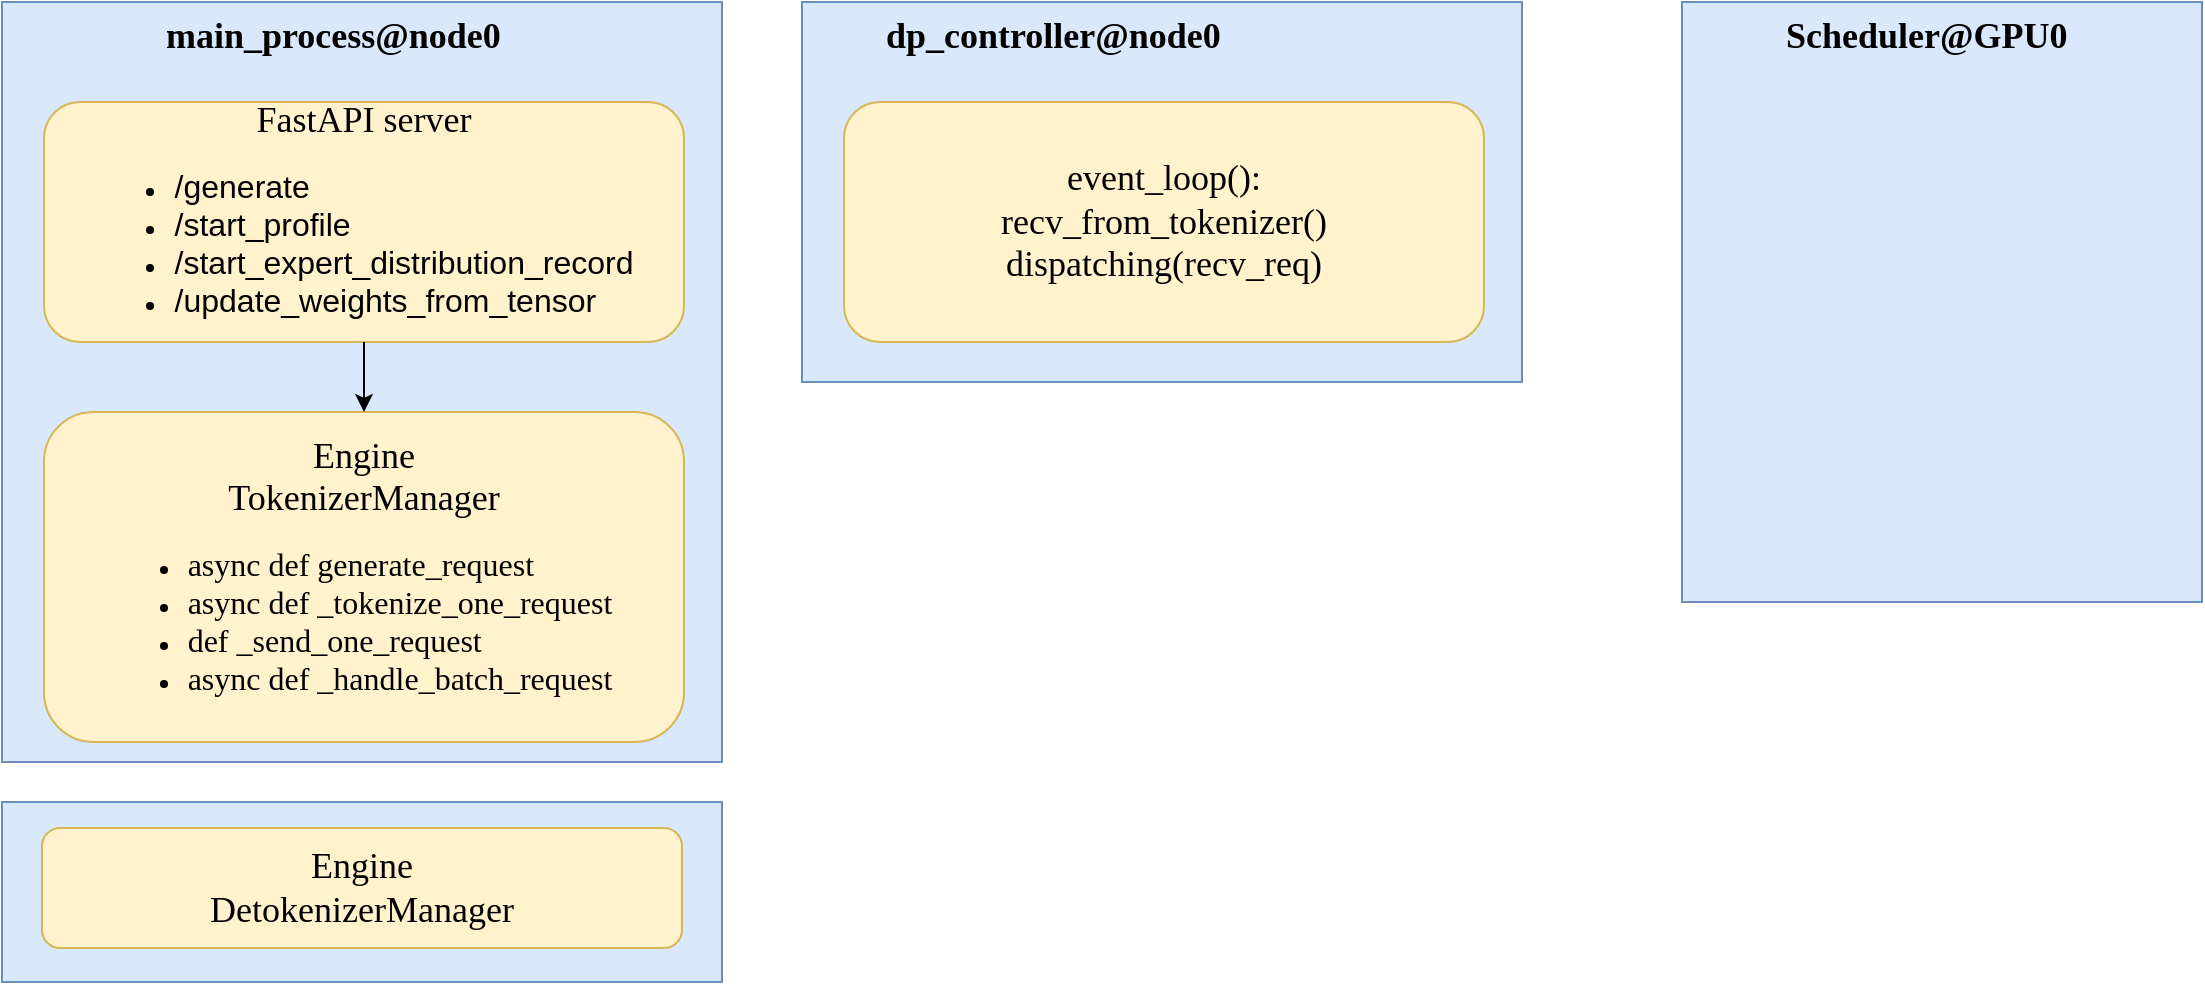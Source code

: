 <mxfile version="27.1.6" pages="4">
  <diagram name="sglang" id="dIqKrgG4TOdnMvSHhRnU">
    <mxGraphModel dx="1995" dy="1114" grid="1" gridSize="10" guides="1" tooltips="1" connect="1" arrows="1" fold="1" page="1" pageScale="1" pageWidth="827" pageHeight="1169" math="0" shadow="0">
      <root>
        <mxCell id="0" />
        <mxCell id="1" parent="0" />
        <mxCell id="itrWj4yDrvBmoAu9ejIM-1" value="" style="rounded=0;whiteSpace=wrap;html=1;fillColor=#dae8fc;strokeColor=#6c8ebf;fontFamily=Verdana;" vertex="1" parent="1">
          <mxGeometry x="960" y="400" width="260" height="300" as="geometry" />
        </mxCell>
        <mxCell id="itrWj4yDrvBmoAu9ejIM-2" value="Scheduler@GPU0" style="text;whiteSpace=wrap;fontSize=18;fontFamily=Verdana;fontStyle=1" vertex="1" parent="1">
          <mxGeometry x="1010" y="400" width="182.5" height="40" as="geometry" />
        </mxCell>
        <mxCell id="itrWj4yDrvBmoAu9ejIM-3" value="" style="rounded=0;whiteSpace=wrap;html=1;fillColor=#dae8fc;strokeColor=#6c8ebf;fontFamily=Verdana;" vertex="1" parent="1">
          <mxGeometry x="120" y="400" width="360" height="380" as="geometry" />
        </mxCell>
        <mxCell id="itrWj4yDrvBmoAu9ejIM-4" value="main_process@node0" style="text;whiteSpace=wrap;fontSize=18;fontFamily=Verdana;fontStyle=1" vertex="1" parent="1">
          <mxGeometry x="200" y="400" width="210" height="40" as="geometry" />
        </mxCell>
        <mxCell id="itrWj4yDrvBmoAu9ejIM-5" value="&lt;div style=&quot;&quot;&gt;&lt;span style=&quot;background-color: initial; font-size: 18px;&quot;&gt;&lt;font face=&quot;Verdana&quot;&gt;FastAPI server&lt;/font&gt;&lt;/span&gt;&lt;/div&gt;&lt;div style=&quot;text-align: left;&quot;&gt;&lt;ul&gt;&lt;li&gt;&lt;font style=&quot;font-size: 16px;&quot;&gt;&lt;span style=&quot;&quot; class=&quot;&quot; data-slate-leaf=&quot;true&quot;&gt;/&lt;/span&gt;&lt;span style=&quot;&quot; data-slate-fragment=&quot;JTVCJTdCJTIydHlwZSUyMiUzQSUyMmNvZGVfYmxvY2slMjIlMkMlMjJjaGlsZHJlbiUyMiUzQSU1QiU3QiUyMmNoaWxkcmVuJTIyJTNBJTVCJTdCJTIydGV4dCUyMiUzQSUyMiUyRmdlbmVyYXRlJTIyJTdEJTVEJTJDJTIydHlwZSUyMiUzQSUyMmNvZGVfbGluZSUyMiUyQyUyMmlkJTIyJTNBJTIyZTg5NzElMjIlN0QlNUQlMkMlMjJpZCUyMiUzQSUyMnpoMGltJTIyJTJDJTIybGFuZyUyMiUzQSUyMnB5dGhvbiUyMiU3RCU1RA==&quot; class=&quot;&quot; data-slate-leaf=&quot;true&quot;&gt;generate&lt;/span&gt;&lt;/font&gt;&lt;/li&gt;&lt;li&gt;&lt;span data-slate-fragment=&quot;JTVCJTdCJTIydHlwZSUyMiUzQSUyMmNvZGVfYmxvY2slMjIlMkMlMjJjaGlsZHJlbiUyMiUzQSU1QiU3QiUyMmNoaWxkcmVuJTIyJTNBJTVCJTdCJTIydGV4dCUyMiUzQSUyMiUyRmdlbmVyYXRlJTIyJTdEJTVEJTJDJTIydHlwZSUyMiUzQSUyMmNvZGVfbGluZSUyMiUyQyUyMmlkJTIyJTNBJTIyZTg5NzElMjIlN0QlNUQlMkMlMjJpZCUyMiUzQSUyMnpoMGltJTIyJTJDJTIybGFuZyUyMiUzQSUyMnB5dGhvbiUyMiU3RCU1RA==&quot; class=&quot;&quot; data-slate-leaf=&quot;true&quot;&gt;&lt;font style=&quot;font-size: 16px;&quot;&gt;&lt;span class=&quot;&quot; data-slate-leaf=&quot;true&quot;&gt;&lt;span class=&quot;slate-code_syntax&quot; data-slate-leaf=&quot;true&quot;&gt;&lt;span class=&quot;prism-token token operator&quot;&gt;&lt;span data-slate-string=&quot;true&quot;&gt;/&lt;/span&gt;&lt;/span&gt;&lt;/span&gt;&lt;/span&gt;&lt;span data-slate-fragment=&quot;JTVCJTdCJTIydHlwZSUyMiUzQSUyMmNvZGVfYmxvY2slMjIlMkMlMjJjaGlsZHJlbiUyMiUzQSU1QiU3QiUyMmNoaWxkcmVuJTIyJTNBJTVCJTdCJTIydGV4dCUyMiUzQSUyMiUyRnN0YXJ0X3Byb2ZpbGUlMjIlN0QlNUQlMkMlMjJ0eXBlJTIyJTNBJTIyY29kZV9saW5lJTIyJTJDJTIyaWQlMjIlM0ElMjJ4dmdlZCUyMiU3RCU1RCUyQyUyMmlkJTIyJTNBJTIyemgwaW0lMjIlMkMlMjJsYW5nJTIyJTNBJTIycHl0aG9uJTIyJTdEJTVE&quot; class=&quot;&quot; data-slate-leaf=&quot;true&quot;&gt;&lt;span data-slate-string=&quot;true&quot;&gt;start_profile&lt;/span&gt;&lt;/span&gt;&lt;/font&gt;&lt;/span&gt;&lt;/li&gt;&lt;li&gt;&lt;span data-slate-fragment=&quot;JTVCJTdCJTIydHlwZSUyMiUzQSUyMmNvZGVfYmxvY2slMjIlMkMlMjJjaGlsZHJlbiUyMiUzQSU1QiU3QiUyMmNoaWxkcmVuJTIyJTNBJTVCJTdCJTIydGV4dCUyMiUzQSUyMiUyRmdlbmVyYXRlJTIyJTdEJTVEJTJDJTIydHlwZSUyMiUzQSUyMmNvZGVfbGluZSUyMiUyQyUyMmlkJTIyJTNBJTIyZTg5NzElMjIlN0QlNUQlMkMlMjJpZCUyMiUzQSUyMnpoMGltJTIyJTJDJTIybGFuZyUyMiUzQSUyMnB5dGhvbiUyMiU3RCU1RA==&quot; class=&quot;&quot; data-slate-leaf=&quot;true&quot;&gt;&lt;span data-slate-fragment=&quot;JTVCJTdCJTIydHlwZSUyMiUzQSUyMmNvZGVfYmxvY2slMjIlMkMlMjJjaGlsZHJlbiUyMiUzQSU1QiU3QiUyMmNoaWxkcmVuJTIyJTNBJTVCJTdCJTIydGV4dCUyMiUzQSUyMiUyRnN0YXJ0X3Byb2ZpbGUlMjIlN0QlNUQlMkMlMjJ0eXBlJTIyJTNBJTIyY29kZV9saW5lJTIyJTJDJTIyaWQlMjIlM0ElMjJ4dmdlZCUyMiU3RCU1RCUyQyUyMmlkJTIyJTNBJTIyemgwaW0lMjIlMkMlMjJsYW5nJTIyJTNBJTIycHl0aG9uJTIyJTdEJTVE&quot; class=&quot;&quot; data-slate-leaf=&quot;true&quot;&gt;&lt;span data-slate-string=&quot;true&quot;&gt;&lt;font style=&quot;font-size: 16px;&quot;&gt;&lt;span class=&quot;&quot; data-slate-leaf=&quot;true&quot;&gt;&lt;span class=&quot;slate-code_syntax&quot; data-slate-leaf=&quot;true&quot;&gt;&lt;span class=&quot;prism-token token operator&quot;&gt;&lt;span data-slate-string=&quot;true&quot;&gt;/&lt;/span&gt;&lt;/span&gt;&lt;/span&gt;&lt;/span&gt;&lt;span data-slate-fragment=&quot;JTVCJTdCJTIydHlwZSUyMiUzQSUyMmNvZGVfYmxvY2slMjIlMkMlMjJjaGlsZHJlbiUyMiUzQSU1QiU3QiUyMmNoaWxkcmVuJTIyJTNBJTVCJTdCJTIydGV4dCUyMiUzQSUyMiUyRnN0YXJ0X2V4cGVydF9kaXN0cmlidXRpb25fcmVjb3JkJTIyJTdEJTVEJTJDJTIydHlwZSUyMiUzQSUyMmNvZGVfbGluZSUyMiUyQyUyMmlkJTIyJTNBJTIyZWFhdWslMjIlN0QlNUQlMkMlMjJpZCUyMiUzQSUyMnpoMGltJTIyJTJDJTIybGFuZyUyMiUzQSUyMnB5dGhvbiUyMiU3RCU1RA==&quot; class=&quot;&quot; data-slate-leaf=&quot;true&quot;&gt;&lt;span data-slate-string=&quot;true&quot;&gt;start_expert_distribution_record&lt;/span&gt;&lt;/span&gt;&lt;/font&gt;&lt;/span&gt;&lt;/span&gt;&lt;/span&gt;&lt;/li&gt;&lt;li&gt;&lt;span data-slate-fragment=&quot;JTVCJTdCJTIydHlwZSUyMiUzQSUyMmNvZGVfYmxvY2slMjIlMkMlMjJjaGlsZHJlbiUyMiUzQSU1QiU3QiUyMmNoaWxkcmVuJTIyJTNBJTVCJTdCJTIydGV4dCUyMiUzQSUyMiUyRmdlbmVyYXRlJTIyJTdEJTVEJTJDJTIydHlwZSUyMiUzQSUyMmNvZGVfbGluZSUyMiUyQyUyMmlkJTIyJTNBJTIyZTg5NzElMjIlN0QlNUQlMkMlMjJpZCUyMiUzQSUyMnpoMGltJTIyJTJDJTIybGFuZyUyMiUzQSUyMnB5dGhvbiUyMiU3RCU1RA==&quot; class=&quot;&quot; data-slate-leaf=&quot;true&quot;&gt;&lt;span data-slate-fragment=&quot;JTVCJTdCJTIydHlwZSUyMiUzQSUyMmNvZGVfYmxvY2slMjIlMkMlMjJjaGlsZHJlbiUyMiUzQSU1QiU3QiUyMmNoaWxkcmVuJTIyJTNBJTVCJTdCJTIydGV4dCUyMiUzQSUyMiUyRnN0YXJ0X3Byb2ZpbGUlMjIlN0QlNUQlMkMlMjJ0eXBlJTIyJTNBJTIyY29kZV9saW5lJTIyJTJDJTIyaWQlMjIlM0ElMjJ4dmdlZCUyMiU3RCU1RCUyQyUyMmlkJTIyJTNBJTIyemgwaW0lMjIlMkMlMjJsYW5nJTIyJTNBJTIycHl0aG9uJTIyJTdEJTVE&quot; class=&quot;&quot; data-slate-leaf=&quot;true&quot;&gt;&lt;span data-slate-string=&quot;true&quot;&gt;&lt;span data-slate-fragment=&quot;JTVCJTdCJTIydHlwZSUyMiUzQSUyMmNvZGVfYmxvY2slMjIlMkMlMjJjaGlsZHJlbiUyMiUzQSU1QiU3QiUyMmNoaWxkcmVuJTIyJTNBJTVCJTdCJTIydGV4dCUyMiUzQSUyMiUyRnN0YXJ0X2V4cGVydF9kaXN0cmlidXRpb25fcmVjb3JkJTIyJTdEJTVEJTJDJTIydHlwZSUyMiUzQSUyMmNvZGVfbGluZSUyMiUyQyUyMmlkJTIyJTNBJTIyZWFhdWslMjIlN0QlNUQlMkMlMjJpZCUyMiUzQSUyMnpoMGltJTIyJTJDJTIybGFuZyUyMiUzQSUyMnB5dGhvbiUyMiU3RCU1RA==&quot; class=&quot;&quot; data-slate-leaf=&quot;true&quot;&gt;&lt;span data-slate-string=&quot;true&quot;&gt;&lt;font style=&quot;font-size: 16px;&quot;&gt;&lt;span style=&quot;&quot; class=&quot;&quot; data-slate-leaf=&quot;true&quot;&gt;&lt;span class=&quot;slate-code_syntax&quot; data-slate-leaf=&quot;true&quot;&gt;&lt;span class=&quot;prism-token token operator&quot;&gt;&lt;span data-slate-string=&quot;true&quot;&gt;/&lt;/span&gt;&lt;/span&gt;&lt;/span&gt;&lt;/span&gt;&lt;span style=&quot;&quot; data-slate-fragment=&quot;JTVCJTdCJTIydHlwZSUyMiUzQSUyMmNvZGVfYmxvY2slMjIlMkMlMjJjaGlsZHJlbiUyMiUzQSU1QiU3QiUyMmNoaWxkcmVuJTIyJTNBJTVCJTdCJTIydGV4dCUyMiUzQSUyMiUyRnVwZGF0ZV93ZWlnaHRzX2Zyb21fdGVuc29yJTIyJTdEJTVEJTJDJTIydHlwZSUyMiUzQSUyMmNvZGVfbGluZSUyMiUyQyUyMmlkJTIyJTNBJTIyOTc0cGwlMjIlN0QlNUQlMkMlMjJpZCUyMiUzQSUyMnpoMGltJTIyJTJDJTIybGFuZyUyMiUzQSUyMnB5dGhvbiUyMiU3RCU1RA==&quot; class=&quot;&quot; data-slate-leaf=&quot;true&quot;&gt;&lt;span style=&quot;&quot; data-slate-string=&quot;true&quot;&gt;update_weights_from_tensor&lt;/span&gt;&lt;/span&gt;&lt;/font&gt;&lt;/span&gt;&lt;/span&gt;&lt;/span&gt;&lt;/span&gt;&lt;/span&gt;&lt;/li&gt;&lt;/ul&gt;&lt;/div&gt;" style="rounded=1;whiteSpace=wrap;html=1;fillColor=#fff2cc;strokeColor=#d6b656;" vertex="1" parent="1">
          <mxGeometry x="141" y="450" width="320" height="120" as="geometry" />
        </mxCell>
        <mxCell id="itrWj4yDrvBmoAu9ejIM-6" value="&lt;span style=&quot;text-align: left;&quot;&gt;&lt;font face=&quot;Verdana&quot; style=&quot;font-size: 18px;&quot;&gt;Engine&lt;/font&gt;&lt;/span&gt;&lt;div&gt;&lt;span style=&quot;font-family: Verdana; font-size: 18px; text-align: left;&quot;&gt;TokenizerManager&lt;/span&gt;&lt;/div&gt;&lt;div&gt;&lt;ul&gt;&lt;li style=&quot;text-align: left;&quot;&gt;&lt;span style=&quot;font-family: Verdana; background-color: initial;&quot;&gt;&lt;font style=&quot;font-size: 16px;&quot;&gt;async def generate_request&amp;nbsp;&lt;/font&gt;&lt;/span&gt;&lt;/li&gt;&lt;li style=&quot;text-align: left;&quot;&gt;&lt;span style=&quot;font-family: Verdana; background-color: initial;&quot;&gt;&lt;font style=&quot;font-size: 16px;&quot;&gt;async def _tokenize_one_request&amp;nbsp;&lt;/font&gt;&lt;/span&gt;&lt;/li&gt;&lt;li style=&quot;text-align: left;&quot;&gt;&lt;span style=&quot;font-family: Verdana; background-color: initial;&quot;&gt;&lt;font style=&quot;font-size: 16px;&quot;&gt;def _send_one_request&amp;nbsp;&lt;/font&gt;&lt;/span&gt;&lt;/li&gt;&lt;li style=&quot;text-align: left;&quot;&gt;&lt;span style=&quot;font-family: Verdana; background-color: initial;&quot;&gt;&lt;font style=&quot;font-size: 16px;&quot;&gt;async def _handle_batch_request&lt;/font&gt;&lt;/span&gt;&lt;/li&gt;&lt;/ul&gt;&lt;/div&gt;" style="rounded=1;whiteSpace=wrap;html=1;fillColor=#fff2cc;strokeColor=#d6b656;" vertex="1" parent="1">
          <mxGeometry x="141" y="605" width="320" height="165" as="geometry" />
        </mxCell>
        <mxCell id="itrWj4yDrvBmoAu9ejIM-7" value="" style="endArrow=classic;html=1;rounded=0;exitX=0.5;exitY=1;exitDx=0;exitDy=0;entryX=0.5;entryY=0;entryDx=0;entryDy=0;" edge="1" parent="1" source="itrWj4yDrvBmoAu9ejIM-5" target="itrWj4yDrvBmoAu9ejIM-6">
          <mxGeometry width="50" height="50" relative="1" as="geometry">
            <mxPoint x="301" y="510" as="sourcePoint" />
            <mxPoint x="296" y="540" as="targetPoint" />
          </mxGeometry>
        </mxCell>
        <mxCell id="itrWj4yDrvBmoAu9ejIM-8" value="" style="rounded=0;whiteSpace=wrap;html=1;fillColor=#dae8fc;strokeColor=#6c8ebf;fontFamily=Verdana;" vertex="1" parent="1">
          <mxGeometry x="520" y="400" width="360" height="190" as="geometry" />
        </mxCell>
        <mxCell id="itrWj4yDrvBmoAu9ejIM-9" value="&lt;span data-slate-leaf=&quot;true&quot; class=&quot;&quot;&gt;&lt;strong data-slate-leaf=&quot;true&quot; class=&quot;slate-bold&quot;&gt;&lt;span data-slate-string=&quot;true&quot;&gt;&lt;/span&gt;&lt;/strong&gt;&lt;/span&gt;&lt;span data-slate-leaf=&quot;true&quot; class=&quot;&quot; data-slate-fragment=&quot;JTVCJTdCJTIydHlwZSUyMiUzQSUyMnAlMjIlMkMlMjJjaGlsZHJlbiUyMiUzQSU1QiU3QiUyMnRleHQlMjIlM0ElMjJkYXRhX3BhcmFsbGVsX2NvbnRyb2xsZXIlMjIlMkMlMjJib2xkJTIyJTNBdHJ1ZSU3RCU1RCUyQyUyMmlkJTIyJTNBJTIyMGNyNGolMjIlN0QlNUQ=&quot;&gt;&lt;strong data-slate-leaf=&quot;true&quot; class=&quot;slate-bold&quot;&gt;&lt;span data-slate-string=&quot;true&quot;&gt;&lt;font face=&quot;Verdana&quot; style=&quot;font-size: 18px;&quot;&gt;dp_controller&lt;/font&gt;&lt;/span&gt;&lt;/strong&gt;&lt;/span&gt;&lt;span style=&quot;font-family: Verdana; font-size: 18px; font-weight: 700;&quot;&gt;@node0&lt;/span&gt;" style="text;whiteSpace=wrap;html=1;" vertex="1" parent="1">
          <mxGeometry x="560" y="400" width="229" height="40" as="geometry" />
        </mxCell>
        <mxCell id="itrWj4yDrvBmoAu9ejIM-10" value="&lt;div style=&quot;&quot;&gt;&lt;font face=&quot;Verdana&quot;&gt;&lt;span style=&quot;font-size: 18px;&quot;&gt;event_loop():&lt;/span&gt;&lt;/font&gt;&lt;/div&gt;&lt;div style=&quot;&quot;&gt;&lt;font face=&quot;Verdana&quot;&gt;&lt;span style=&quot;font-size: 18px;&quot;&gt;recv_from_tokenizer()&lt;/span&gt;&lt;/font&gt;&lt;/div&gt;&lt;div style=&quot;&quot;&gt;&lt;font face=&quot;Verdana&quot;&gt;&lt;span style=&quot;font-size: 18px;&quot;&gt;dispatching(recv_req)&lt;/span&gt;&lt;br&gt;&lt;/font&gt;&lt;/div&gt;" style="rounded=1;whiteSpace=wrap;html=1;fillColor=#fff2cc;strokeColor=#d6b656;" vertex="1" parent="1">
          <mxGeometry x="541" y="450" width="320" height="120" as="geometry" />
        </mxCell>
        <mxCell id="itrWj4yDrvBmoAu9ejIM-11" value="" style="rounded=0;whiteSpace=wrap;html=1;fillColor=#dae8fc;strokeColor=#6c8ebf;fontFamily=Verdana;" vertex="1" parent="1">
          <mxGeometry x="120" y="800" width="360" height="90" as="geometry" />
        </mxCell>
        <mxCell id="itrWj4yDrvBmoAu9ejIM-12" value="&lt;div&gt;&lt;span style=&quot;text-align: left;&quot;&gt;&lt;font face=&quot;Verdana&quot; style=&quot;font-size: 18px;&quot;&gt;Engine&lt;/font&gt;&lt;/span&gt;&lt;/div&gt;&lt;span style=&quot;text-align: left;&quot;&gt;&lt;font face=&quot;Verdana&quot; style=&quot;font-size: 18px;&quot;&gt;DetokenizerManager&lt;/font&gt;&lt;/span&gt;" style="rounded=1;whiteSpace=wrap;html=1;fillColor=#fff2cc;strokeColor=#d6b656;" vertex="1" parent="1">
          <mxGeometry x="140" y="813" width="320" height="60" as="geometry" />
        </mxCell>
      </root>
    </mxGraphModel>
  </diagram>
  <diagram id="4BBZ85vElLvfYqPd2ZAw" name="AReaL">
    <mxGraphModel dx="1995" dy="1114" grid="1" gridSize="10" guides="1" tooltips="1" connect="1" arrows="1" fold="1" page="1" pageScale="1" pageWidth="827" pageHeight="1169" math="0" shadow="0">
      <root>
        <mxCell id="0" />
        <mxCell id="1" parent="0" />
        <mxCell id="Jx9r7by_gE8BfEN0WRpo-1" value="&lt;font style=&quot;font-size: 20px;&quot;&gt;controller&lt;/font&gt;" style="rounded=0;whiteSpace=wrap;html=1;fillColor=#dae8fc;strokeColor=#6c8ebf;fontFamily=Verdana;" vertex="1" parent="1">
          <mxGeometry x="65" y="460" width="120" height="60" as="geometry" />
        </mxCell>
        <mxCell id="Jx9r7by_gE8BfEN0WRpo-2" value="" style="rounded=0;whiteSpace=wrap;html=1;fillColor=#dae8fc;strokeColor=#6c8ebf;fontFamily=Verdana;" vertex="1" parent="1">
          <mxGeometry x="330" y="560" width="440" height="190" as="geometry" />
        </mxCell>
        <mxCell id="Jx9r7by_gE8BfEN0WRpo-3" value="&lt;span style=&quot;font-family: Verdana; font-size: 20px;&quot;&gt;masterworker&lt;/span&gt;" style="rounded=1;whiteSpace=wrap;html=1;fillColor=#ffe6cc;strokeColor=#d79b00;" vertex="1" parent="1">
          <mxGeometry x="350" y="630" width="150" height="60" as="geometry" />
        </mxCell>
        <mxCell id="Jx9r7by_gE8BfEN0WRpo-4" value="&lt;font face=&quot;Verdana&quot;&gt;&lt;span style=&quot;font-size: 20px;&quot;&gt;modelworker&lt;/span&gt;&lt;/font&gt;&lt;div&gt;&lt;font face=&quot;Verdana&quot;&gt;&lt;span style=&quot;font-size: 20px;&quot;&gt;&lt;i&gt;Megatron&lt;/i&gt;&lt;/span&gt;&lt;/font&gt;&lt;/div&gt;" style="rounded=1;whiteSpace=wrap;html=1;fillColor=#ffe6cc;strokeColor=#d79b00;" vertex="1" parent="1">
          <mxGeometry x="552" y="580" width="180" height="60" as="geometry" />
        </mxCell>
        <mxCell id="Jx9r7by_gE8BfEN0WRpo-5" value="&lt;font face=&quot;Verdana&quot;&gt;&lt;span style=&quot;font-size: 20px;&quot;&gt;modelworker&lt;/span&gt;&lt;/font&gt;&lt;div&gt;&lt;font face=&quot;Verdana&quot;&gt;&lt;span style=&quot;font-size: 20px;&quot;&gt;&lt;i&gt;Megatron&lt;/i&gt;&lt;/span&gt;&lt;/font&gt;&lt;/div&gt;" style="rounded=1;whiteSpace=wrap;html=1;fillColor=#ffe6cc;strokeColor=#d79b00;" vertex="1" parent="1">
          <mxGeometry x="552" y="670" width="180" height="60" as="geometry" />
        </mxCell>
        <mxCell id="Jx9r7by_gE8BfEN0WRpo-6" value="" style="endArrow=classic;html=1;rounded=0;entryX=0;entryY=0.5;entryDx=0;entryDy=0;exitX=0.993;exitY=0.383;exitDx=0;exitDy=0;exitPerimeter=0;" edge="1" parent="1" source="Jx9r7by_gE8BfEN0WRpo-3" target="Jx9r7by_gE8BfEN0WRpo-4">
          <mxGeometry width="50" height="50" relative="1" as="geometry">
            <mxPoint x="480" y="660" as="sourcePoint" />
            <mxPoint x="530" y="610" as="targetPoint" />
          </mxGeometry>
        </mxCell>
        <mxCell id="Jx9r7by_gE8BfEN0WRpo-7" value="" style="endArrow=classic;html=1;rounded=0;entryX=0;entryY=0.5;entryDx=0;entryDy=0;exitX=1;exitY=0.5;exitDx=0;exitDy=0;" edge="1" parent="1" source="Jx9r7by_gE8BfEN0WRpo-3" target="Jx9r7by_gE8BfEN0WRpo-5">
          <mxGeometry width="50" height="50" relative="1" as="geometry">
            <mxPoint x="480" y="660" as="sourcePoint" />
            <mxPoint x="570" y="680" as="targetPoint" />
          </mxGeometry>
        </mxCell>
        <mxCell id="Jx9r7by_gE8BfEN0WRpo-8" value="&lt;b&gt;&lt;font style=&quot;font-size: 18px;&quot;&gt;……&lt;/font&gt;&lt;/b&gt;" style="text;html=1;align=center;verticalAlign=middle;whiteSpace=wrap;rounded=0;" vertex="1" parent="1">
          <mxGeometry x="610" y="640" width="60" height="30" as="geometry" />
        </mxCell>
        <mxCell id="Jx9r7by_gE8BfEN0WRpo-9" value="actor_train" style="text;whiteSpace=wrap;fontSize=18;fontFamily=Verdana;fontStyle=1" vertex="1" parent="1">
          <mxGeometry x="330" y="560" width="116" height="40" as="geometry" />
        </mxCell>
        <mxCell id="Jx9r7by_gE8BfEN0WRpo-10" value="GPU Allocation&amp;Parallel" style="text;whiteSpace=wrap;fontSize=18;fontFamily=Verdana;" vertex="1" parent="1">
          <mxGeometry x="460" y="750" width="220" height="40" as="geometry" />
        </mxCell>
        <mxCell id="Jx9r7by_gE8BfEN0WRpo-11" value="" style="shape=flexArrow;endArrow=classic;startArrow=classic;html=1;rounded=0;fillColor=#cce5ff;strokeColor=none;" edge="1" parent="1">
          <mxGeometry width="100" height="100" relative="1" as="geometry">
            <mxPoint x="387.5" y="545" as="sourcePoint" />
            <mxPoint x="387.5" y="445" as="targetPoint" />
          </mxGeometry>
        </mxCell>
        <mxCell id="Jx9r7by_gE8BfEN0WRpo-12" value="" style="endArrow=classic;html=1;rounded=0;entryX=0;entryY=0.5;entryDx=0;entryDy=0;exitX=1;exitY=0.5;exitDx=0;exitDy=0;" edge="1" parent="1" source="Jx9r7by_gE8BfEN0WRpo-1">
          <mxGeometry width="50" height="50" relative="1" as="geometry">
            <mxPoint x="220" y="490" as="sourcePoint" />
            <mxPoint x="330" y="280" as="targetPoint" />
          </mxGeometry>
        </mxCell>
        <mxCell id="Jx9r7by_gE8BfEN0WRpo-13" value="" style="endArrow=classic;html=1;rounded=0;entryX=0;entryY=0.5;entryDx=0;entryDy=0;exitX=1;exitY=0.5;exitDx=0;exitDy=0;" edge="1" parent="1" source="Jx9r7by_gE8BfEN0WRpo-1" target="Jx9r7by_gE8BfEN0WRpo-2">
          <mxGeometry width="50" height="50" relative="1" as="geometry">
            <mxPoint x="220" y="490" as="sourcePoint" />
            <mxPoint x="280" y="440" as="targetPoint" />
          </mxGeometry>
        </mxCell>
        <mxCell id="Jx9r7by_gE8BfEN0WRpo-14" value="" style="rounded=0;whiteSpace=wrap;html=1;dashed=1;strokeColor=#007FFF;fillColor=none;" vertex="1" parent="1">
          <mxGeometry x="530" y="570" width="220" height="170" as="geometry" />
        </mxCell>
        <mxCell id="Jx9r7by_gE8BfEN0WRpo-15" value="&lt;ul&gt;&lt;li&gt;&lt;font style=&quot;font-size: 18px;&quot; face=&quot;Verdana&quot;&gt;router调度请求(LB/prefix)，数据并行。&lt;/font&gt;&lt;/li&gt;&lt;li&gt;&lt;font style=&quot;font-size: 18px;&quot; face=&quot;Verdana&quot;&gt;SGLang engine以SPMD执行推理。&lt;/font&gt;&lt;/li&gt;&lt;li&gt;&lt;font style=&quot;font-size: 18px;&quot; face=&quot;Verdana&quot;&gt;每个SGLang engine异步生成请求。&lt;/font&gt;&lt;br&gt;&lt;/li&gt;&lt;/ul&gt;" style="text;strokeColor=none;fillColor=none;html=1;whiteSpace=wrap;verticalAlign=middle;overflow=hidden;" vertex="1" parent="1">
          <mxGeometry x="750" y="300" width="350" height="110" as="geometry" />
        </mxCell>
        <mxCell id="Jx9r7by_gE8BfEN0WRpo-16" value="" style="rounded=0;whiteSpace=wrap;html=1;fillColor=#dae8fc;strokeColor=#6c8ebf;fontFamily=Verdana;" vertex="1" parent="1">
          <mxGeometry x="330" y="130" width="440" height="300" as="geometry" />
        </mxCell>
        <mxCell id="Jx9r7by_gE8BfEN0WRpo-17" value="&lt;span style=&quot;font-family: Verdana; font-size: 20px;&quot;&gt;router&lt;/span&gt;" style="rounded=1;whiteSpace=wrap;html=1;fillColor=#ffe6cc;strokeColor=#d79b00;" vertex="1" parent="1">
          <mxGeometry x="350" y="352" width="150" height="60" as="geometry" />
        </mxCell>
        <mxCell id="Jx9r7by_gE8BfEN0WRpo-18" value="&lt;font face=&quot;Verdana&quot;&gt;&lt;span style=&quot;font-size: 20px;&quot;&gt;generationworker&lt;/span&gt;&lt;/font&gt;&lt;div&gt;&lt;font face=&quot;Verdana&quot;&gt;&lt;span style=&quot;font-size: 20px;&quot;&gt;&lt;i&gt;SGLang&lt;/i&gt;&lt;/span&gt;&lt;/font&gt;&lt;/div&gt;" style="rounded=1;whiteSpace=wrap;html=1;fillColor=#ffe6cc;strokeColor=#d79b00;" vertex="1" parent="1">
          <mxGeometry x="552" y="260" width="180" height="60" as="geometry" />
        </mxCell>
        <mxCell id="Jx9r7by_gE8BfEN0WRpo-19" value="&lt;font face=&quot;Verdana&quot;&gt;&lt;span style=&quot;font-size: 20px;&quot;&gt;generationworker&lt;/span&gt;&lt;/font&gt;&lt;div&gt;&lt;font face=&quot;Verdana&quot;&gt;&lt;span style=&quot;font-size: 20px;&quot;&gt;&lt;i&gt;SGLang&lt;/i&gt;&lt;/span&gt;&lt;/font&gt;&lt;/div&gt;" style="rounded=1;whiteSpace=wrap;html=1;fillColor=#ffe6cc;strokeColor=#d79b00;" vertex="1" parent="1">
          <mxGeometry x="552" y="350" width="180" height="60" as="geometry" />
        </mxCell>
        <mxCell id="Jx9r7by_gE8BfEN0WRpo-20" value="" style="endArrow=classic;html=1;rounded=0;entryX=0;entryY=0.5;entryDx=0;entryDy=0;exitX=0.993;exitY=0.383;exitDx=0;exitDy=0;exitPerimeter=0;" edge="1" parent="1" source="Jx9r7by_gE8BfEN0WRpo-17" target="Jx9r7by_gE8BfEN0WRpo-18">
          <mxGeometry width="50" height="50" relative="1" as="geometry">
            <mxPoint x="480" y="340" as="sourcePoint" />
            <mxPoint x="530" y="290" as="targetPoint" />
          </mxGeometry>
        </mxCell>
        <mxCell id="Jx9r7by_gE8BfEN0WRpo-21" value="" style="endArrow=classic;html=1;rounded=0;entryX=0;entryY=0.5;entryDx=0;entryDy=0;exitX=1;exitY=0.5;exitDx=0;exitDy=0;" edge="1" parent="1" source="Jx9r7by_gE8BfEN0WRpo-17" target="Jx9r7by_gE8BfEN0WRpo-19">
          <mxGeometry width="50" height="50" relative="1" as="geometry">
            <mxPoint x="480" y="340" as="sourcePoint" />
            <mxPoint x="570" y="360" as="targetPoint" />
          </mxGeometry>
        </mxCell>
        <mxCell id="Jx9r7by_gE8BfEN0WRpo-22" value="&lt;b&gt;&lt;font style=&quot;font-size: 18px;&quot;&gt;……&lt;/font&gt;&lt;/b&gt;" style="text;html=1;align=center;verticalAlign=middle;whiteSpace=wrap;rounded=0;" vertex="1" parent="1">
          <mxGeometry x="610" y="320" width="60" height="30" as="geometry" />
        </mxCell>
        <mxCell id="Jx9r7by_gE8BfEN0WRpo-23" value="rollout" style="text;whiteSpace=wrap;fontSize=18;fontFamily=Verdana;fontStyle=1" vertex="1" parent="1">
          <mxGeometry x="330" y="130" width="116" height="40" as="geometry" />
        </mxCell>
        <mxCell id="Jx9r7by_gE8BfEN0WRpo-24" value="GPU Allocation&amp;Parallel" style="text;whiteSpace=wrap;fontSize=18;fontFamily=Verdana;" vertex="1" parent="1">
          <mxGeometry x="460" y="430" width="220" height="40" as="geometry" />
        </mxCell>
        <mxCell id="Jx9r7by_gE8BfEN0WRpo-25" value="&lt;span style=&quot;font-family: Verdana; font-size: 20px;&quot;&gt;rollout worker&lt;/span&gt;" style="rounded=1;whiteSpace=wrap;html=1;fillColor=#ffe6cc;strokeColor=#d79b00;" vertex="1" parent="1">
          <mxGeometry x="350" y="170" width="150" height="60" as="geometry" />
        </mxCell>
        <mxCell id="Jx9r7by_gE8BfEN0WRpo-26" value="" style="endArrow=classic;html=1;rounded=0;entryX=0.5;entryY=0;entryDx=0;entryDy=0;exitX=0.5;exitY=1;exitDx=0;exitDy=0;" edge="1" parent="1" source="Jx9r7by_gE8BfEN0WRpo-25" target="Jx9r7by_gE8BfEN0WRpo-17">
          <mxGeometry width="50" height="50" relative="1" as="geometry">
            <mxPoint x="389" y="280" as="sourcePoint" />
            <mxPoint x="439" y="230" as="targetPoint" />
          </mxGeometry>
        </mxCell>
        <mxCell id="Jx9r7by_gE8BfEN0WRpo-27" value="data&#xa;request &#xa;schedule" style="text;whiteSpace=wrap;fontSize=16;fontFamily=Verdana;" vertex="1" parent="1">
          <mxGeometry x="350" y="250" width="60" height="70" as="geometry" />
        </mxCell>
        <mxCell id="Jx9r7by_gE8BfEN0WRpo-28" value="&lt;span style=&quot;font-family: Verdana; font-size: 20px;&quot;&gt;verify&lt;/span&gt;" style="rounded=1;whiteSpace=wrap;html=1;fillColor=#ffe6cc;strokeColor=#d79b00;" vertex="1" parent="1">
          <mxGeometry x="567" y="140" width="150" height="30" as="geometry" />
        </mxCell>
        <mxCell id="Jx9r7by_gE8BfEN0WRpo-29" value="parallel region" style="text;whiteSpace=wrap;fontSize=18;fontFamily=Verdana;fontColor=#0000FF;" vertex="1" parent="1">
          <mxGeometry x="577" y="230" width="160" height="40" as="geometry" />
        </mxCell>
        <mxCell id="Jx9r7by_gE8BfEN0WRpo-30" value="" style="endArrow=classic;html=1;rounded=0;entryX=0;entryY=0.5;entryDx=0;entryDy=0;" edge="1" parent="1" target="Jx9r7by_gE8BfEN0WRpo-28">
          <mxGeometry width="50" height="50" relative="1" as="geometry">
            <mxPoint x="500" y="200" as="sourcePoint" />
            <mxPoint x="550" y="150" as="targetPoint" />
          </mxGeometry>
        </mxCell>
        <mxCell id="Jx9r7by_gE8BfEN0WRpo-31" value="&lt;span style=&quot;font-family: Verdana; font-size: 20px;&quot;&gt;reward&lt;/span&gt;" style="rounded=1;whiteSpace=wrap;html=1;fillColor=#ffe6cc;strokeColor=#d79b00;" vertex="1" parent="1">
          <mxGeometry x="567" y="180" width="150" height="30" as="geometry" />
        </mxCell>
        <mxCell id="Jx9r7by_gE8BfEN0WRpo-32" value="" style="endArrow=classic;html=1;rounded=0;entryX=0;entryY=0.5;entryDx=0;entryDy=0;" edge="1" parent="1" target="Jx9r7by_gE8BfEN0WRpo-31">
          <mxGeometry width="50" height="50" relative="1" as="geometry">
            <mxPoint x="500" y="200" as="sourcePoint" />
            <mxPoint x="577" y="165" as="targetPoint" />
          </mxGeometry>
        </mxCell>
        <mxCell id="Jx9r7by_gE8BfEN0WRpo-33" value="" style="rounded=0;whiteSpace=wrap;html=1;dashed=1;strokeColor=#007FFF;fillColor=none;" vertex="1" parent="1">
          <mxGeometry x="522" y="232" width="240" height="188" as="geometry" />
        </mxCell>
      </root>
    </mxGraphModel>
  </diagram>
  <diagram id="0zmvliUEtBKBp2meqTvT" name="good">
    <mxGraphModel dx="1018" dy="738" grid="1" gridSize="10" guides="1" tooltips="1" connect="1" arrows="1" fold="1" page="1" pageScale="1" pageWidth="827" pageHeight="1169" math="1" shadow="0">
      <root>
        <mxCell id="0" />
        <mxCell id="1" parent="0" />
        <mxCell id="4_9GfwTcuJTxoYzFgKkD-1" value="&lt;div style=&quot;&quot;&gt;&lt;b style=&quot;&quot;&gt;&lt;font style=&quot;font-size: 22px;&quot;&gt;MVM&lt;/font&gt;&lt;/b&gt;&lt;/div&gt;&lt;div style=&quot;&quot;&gt;&lt;b style=&quot;background-color: initial;&quot;&gt;&lt;font style=&quot;font-size: 22px;&quot;&gt;\( A[k]\)&lt;/font&gt;&lt;/b&gt;&lt;/div&gt;&lt;div style=&quot;&quot;&gt;&lt;b style=&quot;&quot;&gt;&lt;font style=&quot;font-size: 22px;&quot;&gt;\( B[n, k]\)&lt;/font&gt;&lt;/b&gt;&lt;/div&gt;" style="rounded=0;whiteSpace=wrap;html=1;fillColor=#cce5ff;strokeColor=#36393d;fontFamily=Times New Roman;align=center;" vertex="1" parent="1">
          <mxGeometry x="260" y="530" width="180" height="120" as="geometry" />
        </mxCell>
        <mxCell id="4_9GfwTcuJTxoYzFgKkD-2" value="&lt;font&gt;&lt;span style=&quot;font-size: 22px;&quot;&gt;Replication:&amp;nbsp;&lt;/span&gt;&lt;b style=&quot;font-size: 22px;&quot;&gt;\( I \rightarrow I^{\rm b}_{rep}\)&lt;/b&gt;&lt;/font&gt;" style="rounded=1;whiteSpace=wrap;html=1;fillColor=#f8cecc;fontFamily=Times New Roman;strokeColor=#b85450;" vertex="1" parent="1">
          <mxGeometry x="480" y="758" width="340" height="52" as="geometry" />
        </mxCell>
        <mxCell id="4_9GfwTcuJTxoYzFgKkD-3" value="&lt;span style=&quot;font-size: 22px;&quot;&gt;IMRA Packing:&amp;nbsp;&lt;/span&gt;&lt;b style=&quot;font-size: 22px;&quot;&gt;\( B \rightarrow M\)&lt;/b&gt;" style="rounded=1;whiteSpace=wrap;html=1;fillColor=#f8cecc;fontFamily=Times New Roman;strokeColor=#b85450;" vertex="1" parent="1">
          <mxGeometry x="481" y="530" width="339" height="52" as="geometry" />
        </mxCell>
        <mxCell id="4_9GfwTcuJTxoYzFgKkD-4" value="&lt;div&gt;&lt;span style=&quot;font-size: 22px;&quot;&gt;Initial&lt;/span&gt;&lt;/div&gt;&lt;span style=&quot;font-size: 22px;&quot;&gt;IMRA Pattern&lt;/span&gt;&lt;div&gt;&lt;span style=&quot;font-size: 22px;&quot;&gt;for&amp;nbsp;&lt;/span&gt;&lt;span style=&quot;background-color: initial; font-size: 22px;&quot;&gt;&amp;nbsp;(&lt;/span&gt;&lt;b style=&quot;background-color: initial; font-size: 22px;&quot;&gt;\( A_{rep}, M\))&lt;/b&gt;&lt;/div&gt;&lt;div&gt;&lt;span style=&quot;font-size: 22px; caret-color: rgb(0, 0, 0);&quot;&gt;(Algorithm 1)&lt;/span&gt;&lt;span style=&quot;font-size: 22px;&quot;&gt;&lt;br&gt;&lt;/span&gt;&lt;/div&gt;" style="rounded=1;whiteSpace=wrap;html=1;fillColor=#f8cecc;fontFamily=Times New Roman;strokeColor=#b85450;" vertex="1" parent="1">
          <mxGeometry x="850" y="530" width="180" height="120" as="geometry" />
        </mxCell>
        <mxCell id="4_9GfwTcuJTxoYzFgKkD-5" value="&lt;p style=&quot;caret-color: rgb(0, 0, 0);&quot;&gt;&lt;font style=&quot;font-size: 22px;&quot;&gt;IMRA Optimization&lt;br&gt;&lt;/font&gt;&lt;span style=&quot;font-size: 22px; background-color: initial;&quot;&gt;(Horizontal and Vertical Batching)&lt;br&gt;&lt;/span&gt;&lt;span style=&quot;font-size: 22px; background-color: initial;&quot;&gt;Guided by a Cost Model&lt;br&gt;&lt;/span&gt;&lt;span style=&quot;font-size: 22px; background-color: initial;&quot;&gt;(Algorithm 2)&lt;/span&gt;&lt;/p&gt;" style="rounded=1;whiteSpace=wrap;html=1;fillColor=#f8cecc;fontFamily=Times New Roman;strokeColor=#b85450;align=center;" vertex="1" parent="1">
          <mxGeometry x="1100" y="610" width="330" height="120" as="geometry" />
        </mxCell>
        <mxCell id="4_9GfwTcuJTxoYzFgKkD-6" value="&lt;span style=&quot;font-size: 22px;&quot;&gt;Replication:&amp;nbsp;&lt;/span&gt;&lt;b style=&quot;font-size: 22px;&quot;&gt;\( A \rightarrow A_{rep}\)&lt;/b&gt;" style="rounded=1;whiteSpace=wrap;html=1;fillColor=#f8cecc;fontFamily=Times New Roman;strokeColor=#b85450;" vertex="1" parent="1">
          <mxGeometry x="480" y="598" width="340" height="52" as="geometry" />
        </mxCell>
        <mxCell id="4_9GfwTcuJTxoYzFgKkD-7" value="&lt;div style=&quot;&quot;&gt;&lt;b style=&quot;&quot;&gt;&lt;font style=&quot;font-size: 22px;&quot;&gt;Conv&lt;/font&gt;&lt;/b&gt;&lt;/div&gt;&lt;div style=&quot;&quot;&gt;&lt;b style=&quot;background-color: initial;&quot;&gt;&lt;font style=&quot;font-size: 22px;&quot;&gt;\( I[C_{in}, H, W]\)&lt;/font&gt;&lt;/b&gt;&lt;/div&gt;&lt;div style=&quot;&quot;&gt;&lt;b style=&quot;&quot;&gt;&lt;font style=&quot;font-size: 22px;&quot;&gt;\( F[C_{out}, C_{in}, K, K]\)&lt;/font&gt;&lt;/b&gt;&lt;/div&gt;" style="rounded=0;whiteSpace=wrap;html=1;fillColor=#cce5ff;strokeColor=#36393d;fontFamily=Times New Roman;align=center;" vertex="1" parent="1">
          <mxGeometry x="260" y="690" width="180" height="120" as="geometry" />
        </mxCell>
        <mxCell id="4_9GfwTcuJTxoYzFgKkD-8" value="&lt;span style=&quot;font-size: 22px;&quot;&gt;ke2col&lt;/span&gt;" style="rounded=1;whiteSpace=wrap;html=1;fillColor=#f8cecc;fontFamily=Times New Roman;strokeColor=#b85450;" vertex="1" parent="1">
          <mxGeometry x="480" y="690" width="100" height="52" as="geometry" />
        </mxCell>
        <mxCell id="4_9GfwTcuJTxoYzFgKkD-9" value="&lt;b style=&quot;font-size: 22px;&quot;&gt;&lt;span style=&quot;font-weight: 400;&quot;&gt;IMRA Packing:&amp;nbsp;&lt;/span&gt;\( F^{\rm col} \rightarrow M^{\rm col}\)&lt;/b&gt;" style="rounded=1;whiteSpace=wrap;html=1;fillColor=#f8cecc;fontFamily=Times New Roman;strokeColor=#b85450;" vertex="1" parent="1">
          <mxGeometry x="600" y="690" width="220" height="52" as="geometry" />
        </mxCell>
        <mxCell id="4_9GfwTcuJTxoYzFgKkD-10" value="" style="endArrow=classic;html=1;rounded=0;entryX=0;entryY=0.5;entryDx=0;entryDy=0;fontFamily=Times New Roman;" edge="1" parent="1" target="4_9GfwTcuJTxoYzFgKkD-8">
          <mxGeometry width="50" height="50" relative="1" as="geometry">
            <mxPoint x="440" y="750" as="sourcePoint" />
            <mxPoint x="470" y="720" as="targetPoint" />
          </mxGeometry>
        </mxCell>
        <mxCell id="4_9GfwTcuJTxoYzFgKkD-11" value="" style="endArrow=classic;html=1;rounded=0;entryX=0;entryY=0.5;entryDx=0;entryDy=0;exitX=1;exitY=0.5;exitDx=0;exitDy=0;fontFamily=Times New Roman;" edge="1" parent="1" target="4_9GfwTcuJTxoYzFgKkD-2">
          <mxGeometry width="50" height="50" relative="1" as="geometry">
            <mxPoint x="440" y="750" as="sourcePoint" />
            <mxPoint x="490" y="725" as="targetPoint" />
          </mxGeometry>
        </mxCell>
        <mxCell id="4_9GfwTcuJTxoYzFgKkD-12" value="" style="endArrow=classic;html=1;rounded=0;entryX=0;entryY=0.5;entryDx=0;entryDy=0;fontFamily=Times New Roman;" edge="1" parent="1" target="4_9GfwTcuJTxoYzFgKkD-3">
          <mxGeometry width="50" height="50" relative="1" as="geometry">
            <mxPoint x="440" y="590" as="sourcePoint" />
            <mxPoint x="484" y="540" as="targetPoint" />
          </mxGeometry>
        </mxCell>
        <mxCell id="4_9GfwTcuJTxoYzFgKkD-13" value="" style="endArrow=classic;html=1;rounded=0;entryX=0;entryY=0.5;entryDx=0;entryDy=0;fontFamily=Times New Roman;" edge="1" parent="1" target="4_9GfwTcuJTxoYzFgKkD-6">
          <mxGeometry width="50" height="50" relative="1" as="geometry">
            <mxPoint x="440" y="590" as="sourcePoint" />
            <mxPoint x="490" y="540" as="targetPoint" />
          </mxGeometry>
        </mxCell>
        <mxCell id="4_9GfwTcuJTxoYzFgKkD-14" value="" style="endArrow=classic;html=1;rounded=0;entryX=0;entryY=0.5;entryDx=0;entryDy=0;exitX=1;exitY=0.5;exitDx=0;exitDy=0;fontFamily=Times New Roman;" edge="1" parent="1" source="4_9GfwTcuJTxoYzFgKkD-8" target="4_9GfwTcuJTxoYzFgKkD-9">
          <mxGeometry width="50" height="50" relative="1" as="geometry">
            <mxPoint x="580" y="720" as="sourcePoint" />
            <mxPoint x="630" y="670" as="targetPoint" />
          </mxGeometry>
        </mxCell>
        <mxCell id="4_9GfwTcuJTxoYzFgKkD-15" value="" style="endArrow=classic;html=1;rounded=0;entryX=0;entryY=0.5;entryDx=0;entryDy=0;fontFamily=Times New Roman;" edge="1" parent="1" target="4_9GfwTcuJTxoYzFgKkD-4">
          <mxGeometry width="50" height="50" relative="1" as="geometry">
            <mxPoint x="820" y="560" as="sourcePoint" />
            <mxPoint x="870" y="510" as="targetPoint" />
          </mxGeometry>
        </mxCell>
        <mxCell id="4_9GfwTcuJTxoYzFgKkD-16" value="" style="endArrow=classic;html=1;rounded=0;entryX=-0.006;entryY=0.625;entryDx=0;entryDy=0;entryPerimeter=0;fontFamily=Times New Roman;" edge="1" parent="1" target="4_9GfwTcuJTxoYzFgKkD-4">
          <mxGeometry width="50" height="50" relative="1" as="geometry">
            <mxPoint x="820" y="630" as="sourcePoint" />
            <mxPoint x="870" y="580" as="targetPoint" />
          </mxGeometry>
        </mxCell>
        <mxCell id="4_9GfwTcuJTxoYzFgKkD-17" value="&lt;div&gt;&lt;span style=&quot;font-size: 22px;&quot;&gt;Initial&lt;/span&gt;&lt;/div&gt;&lt;span style=&quot;font-size: 22px;&quot;&gt;IMRA Pattern&lt;/span&gt;&lt;div&gt;&lt;span style=&quot;font-size: 22px;&quot;&gt;for&amp;nbsp;&lt;/span&gt;&lt;span style=&quot;background-color: initial; font-size: 22px;&quot;&gt;&amp;nbsp;(&lt;/span&gt;&lt;b style=&quot;background-color: initial; font-size: 22px;&quot;&gt;\( I^{\rm b}_{rep}, M^{\rm col}\))&lt;/b&gt;&lt;/div&gt;&lt;div&gt;&lt;span style=&quot;font-size: 22px; caret-color: rgb(0, 0, 0);&quot;&gt;(Algorithm 3)&lt;/span&gt;&lt;span style=&quot;font-size: 22px;&quot;&gt;&lt;br&gt;&lt;/span&gt;&lt;/div&gt;" style="rounded=1;whiteSpace=wrap;html=1;fillColor=#f8cecc;fontFamily=Times New Roman;strokeColor=#b85450;glass=0;shadow=0;" vertex="1" parent="1">
          <mxGeometry x="850" y="690" width="180" height="120" as="geometry" />
        </mxCell>
        <mxCell id="4_9GfwTcuJTxoYzFgKkD-18" value="" style="endArrow=classic;html=1;rounded=0;entryX=0;entryY=0.5;entryDx=0;entryDy=0;fontFamily=Times New Roman;" edge="1" parent="1" target="4_9GfwTcuJTxoYzFgKkD-17">
          <mxGeometry width="50" height="50" relative="1" as="geometry">
            <mxPoint x="820" y="720" as="sourcePoint" />
            <mxPoint x="870" y="670" as="targetPoint" />
          </mxGeometry>
        </mxCell>
        <mxCell id="4_9GfwTcuJTxoYzFgKkD-19" value="" style="endArrow=classic;html=1;rounded=0;entryX=-0.006;entryY=0.625;entryDx=0;entryDy=0;entryPerimeter=0;fontFamily=Times New Roman;" edge="1" parent="1" target="4_9GfwTcuJTxoYzFgKkD-17">
          <mxGeometry width="50" height="50" relative="1" as="geometry">
            <mxPoint x="820" y="790" as="sourcePoint" />
            <mxPoint x="870" y="740" as="targetPoint" />
          </mxGeometry>
        </mxCell>
        <mxCell id="4_9GfwTcuJTxoYzFgKkD-20" value="" style="endArrow=classic;html=1;rounded=0;entryX=0;entryY=0.417;entryDx=0;entryDy=0;entryPerimeter=0;fontFamily=Times New Roman;exitX=1;exitY=0.5;exitDx=0;exitDy=0;" edge="1" parent="1" source="4_9GfwTcuJTxoYzFgKkD-4" target="4_9GfwTcuJTxoYzFgKkD-5">
          <mxGeometry width="50" height="50" relative="1" as="geometry">
            <mxPoint x="1010" y="590" as="sourcePoint" />
            <mxPoint x="1060" y="540" as="targetPoint" />
          </mxGeometry>
        </mxCell>
        <mxCell id="4_9GfwTcuJTxoYzFgKkD-21" value="" style="endArrow=classic;html=1;rounded=0;entryX=0.005;entryY=0.633;entryDx=0;entryDy=0;entryPerimeter=0;fontFamily=Times New Roman;exitX=1;exitY=0.5;exitDx=0;exitDy=0;" edge="1" parent="1" source="4_9GfwTcuJTxoYzFgKkD-17" target="4_9GfwTcuJTxoYzFgKkD-5">
          <mxGeometry width="50" height="50" relative="1" as="geometry">
            <mxPoint x="1030" y="740" as="sourcePoint" />
            <mxPoint x="1060" y="700" as="targetPoint" />
          </mxGeometry>
        </mxCell>
        <mxCell id="4_9GfwTcuJTxoYzFgKkD-22" value="&lt;p style=&quot;margin-top: 0pt; margin-bottom: 0pt; margin-left: 0in; direction: ltr; unicode-bidi: embed;&quot;&gt;&lt;span style=&quot;font-size: 22px;&quot;&gt;FHE-based Kernel Programs&lt;/span&gt;&lt;br&gt;&lt;/p&gt;" style="rounded=1;whiteSpace=wrap;html=1;fillColor=#CCE5FF;fontFamily=Times New Roman;strokeColor=#000000;fontColor=#000000;" vertex="1" parent="1">
          <mxGeometry x="1470" y="610" width="140" height="120" as="geometry" />
        </mxCell>
        <mxCell id="4_9GfwTcuJTxoYzFgKkD-23" value="" style="endArrow=classic;html=1;rounded=0;fontFamily=Times New Roman;" edge="1" parent="1" target="4_9GfwTcuJTxoYzFgKkD-22">
          <mxGeometry width="50" height="50" relative="1" as="geometry">
            <mxPoint x="1430" y="669" as="sourcePoint" />
            <mxPoint x="1480" y="619" as="targetPoint" />
          </mxGeometry>
        </mxCell>
      </root>
    </mxGraphModel>
  </diagram>
  <diagram id="Z38XIN0-IStT4Rq33U-8" name="good2">
    <mxGraphModel dx="2066" dy="1126" grid="1" gridSize="10" guides="1" tooltips="1" connect="1" arrows="1" fold="1" page="1" pageScale="1" pageWidth="827" pageHeight="1169" math="1" shadow="0">
      <root>
        <mxCell id="0" />
        <mxCell id="1" parent="0" />
        <mxCell id="9NPFG5-LLQrm39ZcfHB1-1" value="" style="rounded=0;whiteSpace=wrap;html=1;fillColor=#dae8fc;strokeColor=#6c8ebf;" parent="1" vertex="1">
          <mxGeometry x="90" y="135" width="170" height="40" as="geometry" />
        </mxCell>
        <mxCell id="9NPFG5-LLQrm39ZcfHB1-2" value="" style="rounded=0;whiteSpace=wrap;html=1;fillColor=#dae8fc;gradientColor=#7ea6e0;strokeColor=#6c8ebf;" parent="1" vertex="1">
          <mxGeometry x="624" y="120" width="170" height="231" as="geometry" />
        </mxCell>
        <mxCell id="9NPFG5-LLQrm39ZcfHB1-3" value="&lt;span style=&quot;color: rgb(0, 0, 0); font-family: Helvetica; font-style: normal; font-variant-ligatures: normal; font-variant-caps: normal; font-weight: 400; letter-spacing: normal; orphans: 2; text-align: left; text-indent: 0px; text-transform: none; widows: 2; word-spacing: 0px; -webkit-text-stroke-width: 0px; white-space: normal; background-color: rgb(251, 251, 251); text-decoration-thickness: initial; text-decoration-style: initial; text-decoration-color: initial; float: none; display: inline !important;&quot;&gt;&lt;font style=&quot;font-size: 18px;&quot;&gt;BlockingRot&lt;/font&gt;&lt;/span&gt;&lt;div&gt;&lt;span style=&quot;color: rgb(0, 0, 0); font-family: Helvetica; font-style: normal; font-variant-ligatures: normal; font-variant-caps: normal; font-weight: 400; letter-spacing: normal; orphans: 2; text-align: left; text-indent: 0px; text-transform: none; widows: 2; word-spacing: 0px; -webkit-text-stroke-width: 0px; white-space: normal; background-color: rgb(251, 251, 251); text-decoration-thickness: initial; text-decoration-style: initial; text-decoration-color: initial; float: none; display: inline !important;&quot;&gt;&lt;font style=&quot;font-size: 18px;&quot;&gt;(X, bs, alignment)&lt;/font&gt;&lt;/span&gt;&lt;/div&gt;" style="text;html=1;align=center;verticalAlign=middle;whiteSpace=wrap;rounded=0;" parent="1" vertex="1">
          <mxGeometry x="10" y="195" width="160" height="30" as="geometry" />
        </mxCell>
        <mxCell id="9NPFG5-LLQrm39ZcfHB1-4" value="&lt;span style=&quot;color: rgb(0, 0, 0); font-family: Helvetica; font-size: 20px; font-style: normal; font-variant-ligatures: normal; font-variant-caps: normal; font-weight: 400; letter-spacing: normal; orphans: 2; text-align: left; text-indent: 0px; text-transform: none; widows: 2; word-spacing: 0px; -webkit-text-stroke-width: 0px; white-space: normal; background-color: rgb(251, 251, 251); text-decoration-thickness: initial; text-decoration-style: initial; text-decoration-color: initial; display: inline !important; float: none;&quot;&gt;$$ Y \in \mathbb{R}^{n_d \times k_d} $$&lt;/span&gt;" style="text;whiteSpace=wrap;html=1;" parent="1" vertex="1">
          <mxGeometry x="644" y="340" width="130" height="56" as="geometry" />
        </mxCell>
        <mxCell id="9NPFG5-LLQrm39ZcfHB1-5" value="" style="shape=crossbar;whiteSpace=wrap;html=1;rounded=1;direction=south;" parent="1" vertex="1">
          <mxGeometry x="614" y="120" width="10" height="60" as="geometry" />
        </mxCell>
        <mxCell id="9NPFG5-LLQrm39ZcfHB1-6" value="" style="shape=crossbar;whiteSpace=wrap;html=1;rounded=1;direction=south;" parent="1" vertex="1">
          <mxGeometry x="614" y="182" width="10" height="60" as="geometry" />
        </mxCell>
        <mxCell id="9NPFG5-LLQrm39ZcfHB1-7" value="&lt;font style=&quot;font-size: 18px;&quot;&gt;bs&lt;/font&gt;" style="text;html=1;align=center;verticalAlign=middle;whiteSpace=wrap;rounded=0;" parent="1" vertex="1">
          <mxGeometry x="589" y="197" width="30" height="30" as="geometry" />
        </mxCell>
        <mxCell id="9NPFG5-LLQrm39ZcfHB1-8" value="&lt;span style=&quot;color: rgb(0, 0, 0); font-family: Helvetica; font-size: 20px; font-style: normal; font-variant-ligatures: normal; font-variant-caps: normal; font-weight: 400; letter-spacing: normal; orphans: 2; text-align: left; text-indent: 0px; text-transform: none; widows: 2; word-spacing: 0px; -webkit-text-stroke-width: 0px; white-space: normal; background-color: rgb(251, 251, 251); text-decoration-thickness: initial; text-decoration-style: initial; text-decoration-color: initial; display: inline !important; float: none;&quot;&gt;$$ Y_0 \in \mathbb{R}^{bs \times k_d} $$&lt;/span&gt;" style="text;whiteSpace=wrap;html=1;" parent="1" vertex="1">
          <mxGeometry x="628" y="110" width="130" height="50" as="geometry" />
        </mxCell>
        <mxCell id="9NPFG5-LLQrm39ZcfHB1-9" value="&lt;span style=&quot;color: rgb(0, 0, 0); font-family: Helvetica; font-size: 20px; font-style: normal; font-variant-ligatures: normal; font-variant-caps: normal; font-weight: 400; letter-spacing: normal; orphans: 2; text-align: left; text-indent: 0px; text-transform: none; widows: 2; word-spacing: 0px; -webkit-text-stroke-width: 0px; white-space: normal; background-color: rgb(251, 251, 251); text-decoration-thickness: initial; text-decoration-style: initial; text-decoration-color: initial; display: inline !important; float: none;&quot;&gt;$$ Y_1 \in \mathbb{R}^{bs \times k_d} $$&lt;/span&gt;" style="text;whiteSpace=wrap;html=1;" parent="1" vertex="1">
          <mxGeometry x="628" y="170" width="130" height="50" as="geometry" />
        </mxCell>
        <mxCell id="9NPFG5-LLQrm39ZcfHB1-10" value="&lt;span style=&quot;font-size: 18px;&quot;&gt;&lt;b&gt;……&lt;/b&gt;&lt;/span&gt;" style="text;html=1;align=center;verticalAlign=middle;whiteSpace=wrap;rounded=0;" parent="1" vertex="1">
          <mxGeometry x="628" y="250" width="44" height="30" as="geometry" />
        </mxCell>
        <mxCell id="9NPFG5-LLQrm39ZcfHB1-11" value="&lt;font style=&quot;font-size: 18px;&quot;&gt;bs&lt;/font&gt;" style="text;html=1;align=center;verticalAlign=middle;whiteSpace=wrap;rounded=0;" parent="1" vertex="1">
          <mxGeometry x="589" y="140" width="30" height="30" as="geometry" />
        </mxCell>
        <mxCell id="9NPFG5-LLQrm39ZcfHB1-12" value="" style="endArrow=none;html=1;rounded=0;entryX=1.012;entryY=0.353;entryDx=0;entryDy=0;entryPerimeter=0;" parent="1" edge="1">
          <mxGeometry width="50" height="50" relative="1" as="geometry">
            <mxPoint x="626" y="180" as="sourcePoint" />
            <mxPoint x="794.04" y="180.01" as="targetPoint" />
          </mxGeometry>
        </mxCell>
        <mxCell id="9NPFG5-LLQrm39ZcfHB1-13" value="" style="endArrow=none;html=1;rounded=0;entryX=1.012;entryY=0.353;entryDx=0;entryDy=0;entryPerimeter=0;" parent="1" edge="1">
          <mxGeometry width="50" height="50" relative="1" as="geometry">
            <mxPoint x="625" y="241" as="sourcePoint" />
            <mxPoint x="793.04" y="241.01" as="targetPoint" />
          </mxGeometry>
        </mxCell>
        <mxCell id="9NPFG5-LLQrm39ZcfHB1-14" value="" style="rounded=0;whiteSpace=wrap;html=1;fillColor=#dae8fc;strokeColor=#6c8ebf;" parent="1" vertex="1">
          <mxGeometry x="90" y="244" width="170" height="60" as="geometry" />
        </mxCell>
        <mxCell id="9NPFG5-LLQrm39ZcfHB1-15" value="" style="endArrow=classic;html=1;rounded=0;entryX=0.5;entryY=0;entryDx=0;entryDy=0;exitX=0.5;exitY=1;exitDx=0;exitDy=0;" parent="1" source="9NPFG5-LLQrm39ZcfHB1-1" target="9NPFG5-LLQrm39ZcfHB1-14" edge="1">
          <mxGeometry width="50" height="50" relative="1" as="geometry">
            <mxPoint x="180.158" y="174" as="sourcePoint" />
            <mxPoint x="232" y="174" as="targetPoint" />
          </mxGeometry>
        </mxCell>
        <mxCell id="9NPFG5-LLQrm39ZcfHB1-16" value="$$ X_{block} \in \mathbb{R}^{bs \times k_d} $$" style="text;whiteSpace=wrap;fontSize=20;" parent="1" vertex="1">
          <mxGeometry x="100" y="234" width="160" height="60" as="geometry" />
        </mxCell>
        <mxCell id="9NPFG5-LLQrm39ZcfHB1-17" value="&lt;span style=&quot;color: rgb(0, 0, 0); font-family: Helvetica; font-size: 20px; font-style: normal; font-variant-ligatures: normal; font-variant-caps: normal; font-weight: 400; letter-spacing: normal; orphans: 2; text-align: left; text-indent: 0px; text-transform: none; widows: 2; word-spacing: 0px; -webkit-text-stroke-width: 0px; white-space: normal; background-color: rgb(251, 251, 251); text-decoration-thickness: initial; text-decoration-style: initial; text-decoration-color: initial; display: inline !important; float: none;&quot;&gt;$$ X \in \mathbb{R}^{k_d} $$&lt;/span&gt;" style="text;whiteSpace=wrap;html=1;" parent="1" vertex="1">
          <mxGeometry x="132" y="115" width="100" height="50" as="geometry" />
        </mxCell>
        <mxCell id="9NPFG5-LLQrm39ZcfHB1-18" value="" style="rounded=0;whiteSpace=wrap;html=1;fillColor=#dae8fc;strokeColor=#6c8ebf;" parent="1" vertex="1">
          <mxGeometry x="308" y="352" width="170" height="40" as="geometry" />
        </mxCell>
        <mxCell id="9NPFG5-LLQrm39ZcfHB1-19" value="" style="endArrow=classic;html=1;rounded=0;strokeColor=#006600;strokeWidth=3;" parent="1" edge="1">
          <mxGeometry width="50" height="50" relative="1" as="geometry">
            <mxPoint x="260" y="273.5" as="sourcePoint" />
            <mxPoint x="310" y="273.5" as="targetPoint" />
          </mxGeometry>
        </mxCell>
        <mxCell id="9NPFG5-LLQrm39ZcfHB1-20" value="" style="endArrow=classic;html=1;rounded=0;strokeColor=#006600;strokeWidth=3;" parent="1" edge="1">
          <mxGeometry width="50" height="50" relative="1" as="geometry">
            <mxPoint x="600" y="274" as="sourcePoint" />
            <mxPoint x="476" y="273.5" as="targetPoint" />
          </mxGeometry>
        </mxCell>
        <mxCell id="9NPFG5-LLQrm39ZcfHB1-21" value="&lt;span style=&quot;text-align: left;&quot;&gt;&lt;font style=&quot;font-size: 18px;&quot;&gt;MetaKernel&lt;/font&gt;&lt;/span&gt;&lt;div&gt;&lt;span style=&quot;text-align: left;&quot;&gt;&lt;font style=&quot;font-size: 18px;&quot;&gt;(X&lt;sub&gt;block&lt;/sub&gt;, Y&lt;sub&gt;i&lt;/sub&gt;, i*shift)&lt;/font&gt;&lt;/span&gt;&lt;/div&gt;" style="rounded=1;whiteSpace=wrap;html=1;fillColor=#d5e8d4;strokeColor=#82b366;" parent="1" vertex="1">
          <mxGeometry x="310" y="244" width="166" height="60" as="geometry" />
        </mxCell>
        <mxCell id="9NPFG5-LLQrm39ZcfHB1-22" value="" style="endArrow=none;html=1;rounded=0;entryX=1.012;entryY=0.353;entryDx=0;entryDy=0;entryPerimeter=0;" parent="1" edge="1">
          <mxGeometry width="50" height="50" relative="1" as="geometry">
            <mxPoint x="624.98" y="296.5" as="sourcePoint" />
            <mxPoint x="793.02" y="296.51" as="targetPoint" />
          </mxGeometry>
        </mxCell>
        <mxCell id="9NPFG5-LLQrm39ZcfHB1-23" value="&lt;span style=&quot;color: rgb(0, 0, 0); font-family: Helvetica; font-size: 20px; font-style: normal; font-variant-ligatures: normal; font-variant-caps: normal; font-weight: 400; letter-spacing: normal; orphans: 2; text-align: left; text-indent: 0px; text-transform: none; widows: 2; word-spacing: 0px; -webkit-text-stroke-width: 0px; white-space: normal; background-color: rgb(251, 251, 251); text-decoration-thickness: initial; text-decoration-style: initial; text-decoration-color: initial; display: inline !important; float: none;&quot;&gt;$$ Y_{g s-1} \in \mathbb{R}^{bs \times k_d} $$&lt;/span&gt;" style="text;whiteSpace=wrap;html=1;" parent="1" vertex="1">
          <mxGeometry x="628" y="280" width="130" height="50" as="geometry" />
        </mxCell>
        <mxCell id="9NPFG5-LLQrm39ZcfHB1-24" value="" style="endArrow=classic;html=1;rounded=0;strokeColor=#006600;strokeWidth=3;exitX=0.5;exitY=1;exitDx=0;exitDy=0;entryX=0.5;entryY=0;entryDx=0;entryDy=0;" parent="1" source="9NPFG5-LLQrm39ZcfHB1-21" target="9NPFG5-LLQrm39ZcfHB1-18" edge="1">
          <mxGeometry width="50" height="50" relative="1" as="geometry">
            <mxPoint x="450" y="355" as="sourcePoint" />
            <mxPoint x="397.721" y="340" as="targetPoint" />
          </mxGeometry>
        </mxCell>
        <mxCell id="9NPFG5-LLQrm39ZcfHB1-25" value="&lt;div style=&quot;text-align: left;&quot;&gt;&lt;span style=&quot;background-color: initial;&quot;&gt;&lt;font style=&quot;font-size: 22px;&quot;&gt;+=&lt;/font&gt;&lt;/span&gt;&lt;/div&gt;" style="text;html=1;align=center;verticalAlign=middle;whiteSpace=wrap;rounded=0;" parent="1" vertex="1">
          <mxGeometry x="340" y="310" width="50" height="30" as="geometry" />
        </mxCell>
        <mxCell id="9NPFG5-LLQrm39ZcfHB1-26" value="&lt;div style=&quot;text-align: left;&quot;&gt;&lt;span style=&quot;background-color: initial;&quot;&gt;&lt;font style=&quot;font-size: 18px;&quot;&gt;Loop&lt;/font&gt;&lt;/span&gt;&lt;/div&gt;&lt;div style=&quot;text-align: left;&quot;&gt;&lt;span style=&quot;background-color: initial;&quot;&gt;&lt;font style=&quot;font-size: 18px;&quot;&gt;Load Y&lt;sub&gt;i&lt;/sub&gt;&lt;/font&gt;&lt;/span&gt;&lt;/div&gt;" style="text;html=1;align=center;verticalAlign=middle;whiteSpace=wrap;rounded=0;" parent="1" vertex="1">
          <mxGeometry x="509" y="227" width="80" height="30" as="geometry" />
        </mxCell>
        <mxCell id="9NPFG5-LLQrm39ZcfHB1-27" value="&lt;span style=&quot;color: rgb(0, 0, 0); font-family: Helvetica; font-size: 20px; font-style: normal; font-variant-ligatures: normal; font-variant-caps: normal; font-weight: 400; letter-spacing: normal; orphans: 2; text-align: left; text-indent: 0px; text-transform: none; widows: 2; word-spacing: 0px; -webkit-text-stroke-width: 0px; white-space: normal; background-color: rgb(251, 251, 251); text-decoration-thickness: initial; text-decoration-style: initial; text-decoration-color: initial; display: inline !important; float: none;&quot;&gt;$$ Z \in \mathbb{R}^{k_d} $$&lt;/span&gt;" style="text;whiteSpace=wrap;html=1;" parent="1" vertex="1">
          <mxGeometry x="343" y="333" width="100" height="50" as="geometry" />
        </mxCell>
        <mxCell id="mDYgFQRCeWZlDVhAXB8i-1" value="" style="rounded=1;whiteSpace=wrap;html=1;strokeWidth=0.5;" vertex="1" parent="1">
          <mxGeometry x="40" y="600" width="390" height="170" as="geometry" />
        </mxCell>
        <mxCell id="mDYgFQRCeWZlDVhAXB8i-2" value="" style="rounded=0;whiteSpace=wrap;html=1;dashed=1;fillColor=none;" vertex="1" parent="1">
          <mxGeometry x="58.5" y="617" width="155.5" height="105" as="geometry" />
        </mxCell>
        <mxCell id="mDYgFQRCeWZlDVhAXB8i-3" value="" style="shape=table;startSize=0;container=1;collapsible=0;childLayout=tableLayout;fontFamily=Tahoma;labelBackgroundColor=#dae8fc;fillColor=#FBE6E6;strokeColor=#F7CAAC;fontSize=20;" vertex="1" parent="1">
          <mxGeometry x="62.5" y="629" width="81" height="40" as="geometry" />
        </mxCell>
        <mxCell id="mDYgFQRCeWZlDVhAXB8i-4" value="" style="shape=tableRow;horizontal=0;startSize=0;swimlaneHead=0;swimlaneBody=0;strokeColor=#F7CAAC;top=0;left=0;bottom=0;right=0;collapsible=0;dropTarget=0;fillColor=#FBE6E6;points=[[0,0.5],[1,0.5]];portConstraint=eastwest;fontSize=20;fontFamily=Tahoma;" vertex="1" parent="mDYgFQRCeWZlDVhAXB8i-3">
          <mxGeometry width="81" height="40" as="geometry" />
        </mxCell>
        <mxCell id="mDYgFQRCeWZlDVhAXB8i-5" value="1" style="shape=partialRectangle;html=1;whiteSpace=wrap;connectable=0;strokeColor=#F7CAAC;overflow=hidden;fillColor=#FBE6E6;top=1;left=1;bottom=1;right=1;pointerEvents=1;perimeterSpacing=1;fontSize=20;fontFamily=Tahoma;" vertex="1" parent="mDYgFQRCeWZlDVhAXB8i-4">
          <mxGeometry width="42" height="40" as="geometry">
            <mxRectangle width="42" height="40" as="alternateBounds" />
          </mxGeometry>
        </mxCell>
        <mxCell id="mDYgFQRCeWZlDVhAXB8i-6" value="2" style="shape=partialRectangle;html=1;whiteSpace=wrap;connectable=0;strokeColor=#F7CAAC;overflow=hidden;fillColor=#FBE6E6;top=1;left=1;bottom=1;right=1;pointerEvents=1;perimeterSpacing=1;fontSize=20;fontFamily=Tahoma;" vertex="1" parent="mDYgFQRCeWZlDVhAXB8i-4">
          <mxGeometry x="42" width="39" height="40" as="geometry">
            <mxRectangle width="39" height="40" as="alternateBounds" />
          </mxGeometry>
        </mxCell>
        <mxCell id="mDYgFQRCeWZlDVhAXB8i-7" value="" style="shape=table;startSize=0;container=1;collapsible=0;childLayout=tableLayout;fontFamily=Tahoma;labelBackgroundColor=#dae8fc;fillColor=#FBE6E6;strokeColor=#F7CAAC;fontSize=20;" vertex="1" parent="1">
          <mxGeometry x="62.5" y="669" width="81" height="40" as="geometry" />
        </mxCell>
        <mxCell id="mDYgFQRCeWZlDVhAXB8i-8" value="" style="shape=tableRow;horizontal=0;startSize=0;swimlaneHead=0;swimlaneBody=0;strokeColor=#F7CAAC;top=0;left=0;bottom=0;right=0;collapsible=0;dropTarget=0;fillColor=#FBE6E6;points=[[0,0.5],[1,0.5]];portConstraint=eastwest;fontSize=20;fontFamily=Tahoma;" vertex="1" parent="mDYgFQRCeWZlDVhAXB8i-7">
          <mxGeometry width="81" height="40" as="geometry" />
        </mxCell>
        <mxCell id="mDYgFQRCeWZlDVhAXB8i-9" value="3" style="shape=partialRectangle;html=1;whiteSpace=wrap;connectable=0;strokeColor=#F7CAAC;overflow=hidden;fillColor=#FBE6E6;top=1;left=1;bottom=1;right=1;pointerEvents=1;perimeterSpacing=1;fontSize=20;fontFamily=Tahoma;" vertex="1" parent="mDYgFQRCeWZlDVhAXB8i-8">
          <mxGeometry width="42" height="40" as="geometry">
            <mxRectangle width="42" height="40" as="alternateBounds" />
          </mxGeometry>
        </mxCell>
        <mxCell id="mDYgFQRCeWZlDVhAXB8i-10" value="4" style="shape=partialRectangle;html=1;whiteSpace=wrap;connectable=0;strokeColor=#F7CAAC;overflow=hidden;fillColor=#FBE6E6;top=1;left=1;bottom=1;right=1;pointerEvents=1;perimeterSpacing=1;fontSize=20;fontFamily=Tahoma;" vertex="1" parent="mDYgFQRCeWZlDVhAXB8i-8">
          <mxGeometry x="42" width="39" height="40" as="geometry">
            <mxRectangle width="39" height="40" as="alternateBounds" />
          </mxGeometry>
        </mxCell>
        <mxCell id="mDYgFQRCeWZlDVhAXB8i-11" value="" style="shape=table;startSize=0;container=1;collapsible=0;childLayout=tableLayout;fontFamily=Tahoma;labelBackgroundColor=#dae8fc;fillColor=#FBE6E6;strokeColor=#F7CAAC;fontSize=20;" vertex="1" parent="1">
          <mxGeometry x="163.5" y="629" width="42" height="40" as="geometry" />
        </mxCell>
        <mxCell id="mDYgFQRCeWZlDVhAXB8i-12" value="" style="shape=tableRow;horizontal=0;startSize=0;swimlaneHead=0;swimlaneBody=0;strokeColor=#F7CAAC;top=0;left=0;bottom=0;right=0;collapsible=0;dropTarget=0;fillColor=#FBE6E6;points=[[0,0.5],[1,0.5]];portConstraint=eastwest;fontSize=20;fontFamily=Tahoma;" vertex="1" parent="mDYgFQRCeWZlDVhAXB8i-11">
          <mxGeometry width="42" height="40" as="geometry" />
        </mxCell>
        <mxCell id="mDYgFQRCeWZlDVhAXB8i-13" value="5" style="shape=partialRectangle;html=1;whiteSpace=wrap;connectable=0;strokeColor=#F7CAAC;overflow=hidden;fillColor=#FBE6E6;top=1;left=1;bottom=1;right=1;pointerEvents=1;perimeterSpacing=1;fontSize=20;fontFamily=Tahoma;" vertex="1" parent="mDYgFQRCeWZlDVhAXB8i-12">
          <mxGeometry width="42" height="40" as="geometry">
            <mxRectangle width="42" height="40" as="alternateBounds" />
          </mxGeometry>
        </mxCell>
        <mxCell id="mDYgFQRCeWZlDVhAXB8i-14" value="" style="shape=table;startSize=0;container=1;collapsible=0;childLayout=tableLayout;fontFamily=Tahoma;labelBackgroundColor=#dae8fc;fillColor=#FBE6E6;strokeColor=#F7CAAC;fontSize=20;" vertex="1" parent="1">
          <mxGeometry x="163.5" y="669" width="42" height="40" as="geometry" />
        </mxCell>
        <mxCell id="mDYgFQRCeWZlDVhAXB8i-15" value="" style="shape=tableRow;horizontal=0;startSize=0;swimlaneHead=0;swimlaneBody=0;strokeColor=#F7CAAC;top=0;left=0;bottom=0;right=0;collapsible=0;dropTarget=0;fillColor=#FBE6E6;points=[[0,0.5],[1,0.5]];portConstraint=eastwest;fontSize=20;fontFamily=Tahoma;" vertex="1" parent="mDYgFQRCeWZlDVhAXB8i-14">
          <mxGeometry width="42" height="40" as="geometry" />
        </mxCell>
        <mxCell id="mDYgFQRCeWZlDVhAXB8i-16" value="6" style="shape=partialRectangle;html=1;whiteSpace=wrap;connectable=0;strokeColor=#F7CAAC;overflow=hidden;fillColor=#FBE6E6;top=1;left=1;bottom=1;right=1;pointerEvents=1;perimeterSpacing=1;fontSize=20;fontFamily=Tahoma;" vertex="1" parent="mDYgFQRCeWZlDVhAXB8i-15">
          <mxGeometry width="42" height="40" as="geometry">
            <mxRectangle width="42" height="40" as="alternateBounds" />
          </mxGeometry>
        </mxCell>
        <mxCell id="mDYgFQRCeWZlDVhAXB8i-17" value="&lt;span style=&quot;color: rgb(0, 0, 0); font-family: Helvetica; font-size: 18px; font-style: normal; font-variant-ligatures: normal; font-variant-caps: normal; letter-spacing: normal; orphans: 2; text-align: center; text-indent: 0px; text-transform: none; widows: 2; word-spacing: 0px; -webkit-text-stroke-width: 0px; white-space: normal; background-color: rgb(251, 251, 251); text-decoration-thickness: initial; text-decoration-style: initial; text-decoration-color: initial; float: none; display: inline !important;&quot;&gt;&lt;b&gt;\( \times \)&lt;/b&gt;&lt;/span&gt;" style="text;whiteSpace=wrap;html=1;" vertex="1" parent="1">
          <mxGeometry x="143.5" y="651" width="30" height="50" as="geometry" />
        </mxCell>
        <mxCell id="mDYgFQRCeWZlDVhAXB8i-18" value="&lt;font face=&quot;Tahoma&quot; style=&quot;font-size: 18px;&quot;&gt;&lt;i&gt;Compute DIAG(B)&lt;/i&gt;&lt;/font&gt;" style="html=1;shadow=0;dashed=0;align=center;verticalAlign=middle;shape=mxgraph.arrows2.arrow;dy=0;dx=10;notch=10;" vertex="1" parent="1">
          <mxGeometry x="244" y="729" width="165" height="30" as="geometry" />
        </mxCell>
        <mxCell id="mDYgFQRCeWZlDVhAXB8i-19" value="" style="shape=table;startSize=0;container=1;collapsible=0;childLayout=tableLayout;fontFamily=Tahoma;labelBackgroundColor=#dae8fc;fillColor=#FBE6E6;strokeColor=#F7CAAC;fontSize=20;" vertex="1" parent="1">
          <mxGeometry x="277" y="629" width="81" height="40" as="geometry" />
        </mxCell>
        <mxCell id="mDYgFQRCeWZlDVhAXB8i-20" value="" style="shape=tableRow;horizontal=0;startSize=0;swimlaneHead=0;swimlaneBody=0;strokeColor=#F7CAAC;top=0;left=0;bottom=0;right=0;collapsible=0;dropTarget=0;fillColor=#FBE6E6;points=[[0,0.5],[1,0.5]];portConstraint=eastwest;fontSize=20;fontFamily=Tahoma;" vertex="1" parent="mDYgFQRCeWZlDVhAXB8i-19">
          <mxGeometry width="81" height="40" as="geometry" />
        </mxCell>
        <mxCell id="mDYgFQRCeWZlDVhAXB8i-21" value="1" style="shape=partialRectangle;html=1;whiteSpace=wrap;connectable=0;strokeColor=#F7CAAC;overflow=hidden;fillColor=#FBE6E6;top=1;left=1;bottom=1;right=1;pointerEvents=1;perimeterSpacing=1;fontSize=20;fontFamily=Tahoma;" vertex="1" parent="mDYgFQRCeWZlDVhAXB8i-20">
          <mxGeometry width="42" height="40" as="geometry">
            <mxRectangle width="42" height="40" as="alternateBounds" />
          </mxGeometry>
        </mxCell>
        <mxCell id="mDYgFQRCeWZlDVhAXB8i-22" value="4" style="shape=partialRectangle;html=1;whiteSpace=wrap;connectable=0;strokeColor=#F7CAAC;overflow=hidden;fillColor=#FBE6E6;top=1;left=1;bottom=1;right=1;pointerEvents=1;perimeterSpacing=1;fontSize=20;fontFamily=Tahoma;" vertex="1" parent="mDYgFQRCeWZlDVhAXB8i-20">
          <mxGeometry x="42" width="39" height="40" as="geometry">
            <mxRectangle width="39" height="40" as="alternateBounds" />
          </mxGeometry>
        </mxCell>
        <mxCell id="mDYgFQRCeWZlDVhAXB8i-23" value="" style="shape=table;startSize=0;container=1;collapsible=0;childLayout=tableLayout;fontFamily=Tahoma;labelBackgroundColor=#dae8fc;fillColor=#FBE6E6;strokeColor=#F7CAAC;fontSize=20;" vertex="1" parent="1">
          <mxGeometry x="277" y="669" width="81" height="40" as="geometry" />
        </mxCell>
        <mxCell id="mDYgFQRCeWZlDVhAXB8i-24" value="" style="shape=tableRow;horizontal=0;startSize=0;swimlaneHead=0;swimlaneBody=0;strokeColor=#F7CAAC;top=0;left=0;bottom=0;right=0;collapsible=0;dropTarget=0;fillColor=#FBE6E6;points=[[0,0.5],[1,0.5]];portConstraint=eastwest;fontSize=20;fontFamily=Tahoma;" vertex="1" parent="mDYgFQRCeWZlDVhAXB8i-23">
          <mxGeometry width="81" height="40" as="geometry" />
        </mxCell>
        <mxCell id="mDYgFQRCeWZlDVhAXB8i-25" value="2" style="shape=partialRectangle;html=1;whiteSpace=wrap;connectable=0;strokeColor=#F7CAAC;overflow=hidden;fillColor=#FBE6E6;top=1;left=1;bottom=1;right=1;pointerEvents=1;perimeterSpacing=1;fontSize=20;fontFamily=Tahoma;" vertex="1" parent="mDYgFQRCeWZlDVhAXB8i-24">
          <mxGeometry width="42" height="40" as="geometry">
            <mxRectangle width="42" height="40" as="alternateBounds" />
          </mxGeometry>
        </mxCell>
        <mxCell id="mDYgFQRCeWZlDVhAXB8i-26" value="3" style="shape=partialRectangle;html=1;whiteSpace=wrap;connectable=0;strokeColor=#F7CAAC;overflow=hidden;fillColor=#FBE6E6;top=1;left=1;bottom=1;right=1;pointerEvents=1;perimeterSpacing=1;fontSize=20;fontFamily=Tahoma;" vertex="1" parent="mDYgFQRCeWZlDVhAXB8i-24">
          <mxGeometry x="42" width="39" height="40" as="geometry">
            <mxRectangle width="39" height="40" as="alternateBounds" />
          </mxGeometry>
        </mxCell>
        <mxCell id="mDYgFQRCeWZlDVhAXB8i-27" value="&lt;div style=&quot;text-align: center;&quot;&gt;&lt;span style=&quot;background-color: initial; font-size: 20px; text-wrap: nowrap;&quot;&gt;&lt;font face=&quot;Tahoma&quot;&gt;B&lt;/font&gt;&lt;/span&gt;&lt;/div&gt;" style="text;whiteSpace=wrap;html=1;" vertex="1" parent="1">
          <mxGeometry x="93" y="724" width="20" height="50" as="geometry" />
        </mxCell>
        <mxCell id="mDYgFQRCeWZlDVhAXB8i-28" value="&lt;div style=&quot;text-align: center;&quot;&gt;&lt;span style=&quot;background-color: initial; font-size: 20px; text-wrap: nowrap;&quot;&gt;&lt;font face=&quot;Tahoma&quot;&gt;A&lt;/font&gt;&lt;/span&gt;&lt;/div&gt;" style="text;whiteSpace=wrap;html=1;" vertex="1" parent="1">
          <mxGeometry x="174.5" y="724" width="20" height="50" as="geometry" />
        </mxCell>
        <mxCell id="mDYgFQRCeWZlDVhAXB8i-29" value="" style="rounded=1;whiteSpace=wrap;html=1;strokeWidth=0.5;fillColor=none;" vertex="1" parent="1">
          <mxGeometry x="40" y="824" width="1080" height="256" as="geometry" />
        </mxCell>
        <mxCell id="mDYgFQRCeWZlDVhAXB8i-30" value="" style="rounded=0;whiteSpace=wrap;html=1;fillColor=#ECF3FD;strokeColor=none;" vertex="1" parent="1">
          <mxGeometry x="56.25" y="832" width="193.75" height="238" as="geometry" />
        </mxCell>
        <mxCell id="mDYgFQRCeWZlDVhAXB8i-31" value="" style="rounded=0;whiteSpace=wrap;html=1;fillColor=#ECF3FD;strokeColor=none;" vertex="1" parent="1">
          <mxGeometry x="257.25" y="831" width="702.75" height="239" as="geometry" />
        </mxCell>
        <mxCell id="mDYgFQRCeWZlDVhAXB8i-32" value="" style="shape=table;startSize=0;container=1;collapsible=0;childLayout=tableLayout;fontFamily=Tahoma;labelBackgroundColor=#dae8fc;fillColor=#FBE6E6;strokeColor=#F7CAAC;fontSize=20;" vertex="1" parent="1">
          <mxGeometry x="80.71" y="863" width="81" height="40" as="geometry" />
        </mxCell>
        <mxCell id="mDYgFQRCeWZlDVhAXB8i-33" value="" style="shape=tableRow;horizontal=0;startSize=0;swimlaneHead=0;swimlaneBody=0;strokeColor=#F7CAAC;top=0;left=0;bottom=0;right=0;collapsible=0;dropTarget=0;fillColor=#FBE6E6;points=[[0,0.5],[1,0.5]];portConstraint=eastwest;fontSize=20;fontFamily=Tahoma;" vertex="1" parent="mDYgFQRCeWZlDVhAXB8i-32">
          <mxGeometry width="81" height="40" as="geometry" />
        </mxCell>
        <mxCell id="mDYgFQRCeWZlDVhAXB8i-34" value="5" style="shape=partialRectangle;html=1;whiteSpace=wrap;connectable=0;strokeColor=#F7CAAC;overflow=hidden;fillColor=#FBE6E6;top=1;left=1;bottom=1;right=1;pointerEvents=1;perimeterSpacing=1;fontSize=20;fontFamily=Tahoma;" vertex="1" parent="mDYgFQRCeWZlDVhAXB8i-33">
          <mxGeometry width="42" height="40" as="geometry">
            <mxRectangle width="42" height="40" as="alternateBounds" />
          </mxGeometry>
        </mxCell>
        <mxCell id="mDYgFQRCeWZlDVhAXB8i-35" value="6" style="shape=partialRectangle;html=1;whiteSpace=wrap;connectable=0;strokeColor=#F7CAAC;overflow=hidden;fillColor=#FBE6E6;top=1;left=1;bottom=1;right=1;pointerEvents=1;perimeterSpacing=1;fontSize=20;fontFamily=Tahoma;" vertex="1" parent="mDYgFQRCeWZlDVhAXB8i-33">
          <mxGeometry x="42" width="39" height="40" as="geometry">
            <mxRectangle width="39" height="40" as="alternateBounds" />
          </mxGeometry>
        </mxCell>
        <mxCell id="mDYgFQRCeWZlDVhAXB8i-36" value="&lt;span style=&quot;font-size: 20px;&quot;&gt;ct&lt;sub&gt;A&lt;/sub&gt;&lt;/span&gt;" style="rounded=0;whiteSpace=wrap;html=1;fontFamily=Tahoma;fillColor=#E2D6E8;" vertex="1" parent="1">
          <mxGeometry x="184.71" y="862" width="40" height="40" as="geometry" />
        </mxCell>
        <mxCell id="mDYgFQRCeWZlDVhAXB8i-37" value="" style="endArrow=classic;html=1;rounded=0;entryX=0;entryY=0.5;entryDx=0;entryDy=0;" edge="1" parent="1" target="mDYgFQRCeWZlDVhAXB8i-36">
          <mxGeometry width="50" height="50" relative="1" as="geometry">
            <mxPoint x="161.71" y="882" as="sourcePoint" />
            <mxPoint x="211.71" y="832" as="targetPoint" />
          </mxGeometry>
        </mxCell>
        <mxCell id="mDYgFQRCeWZlDVhAXB8i-38" value="" style="shape=table;startSize=0;container=1;collapsible=0;childLayout=tableLayout;fontFamily=Tahoma;labelBackgroundColor=#dae8fc;fillColor=#FBE6E6;strokeColor=#F7CAAC;fontSize=20;" vertex="1" parent="1">
          <mxGeometry x="80.71" y="909.5" width="81" height="40" as="geometry" />
        </mxCell>
        <mxCell id="mDYgFQRCeWZlDVhAXB8i-39" value="" style="shape=tableRow;horizontal=0;startSize=0;swimlaneHead=0;swimlaneBody=0;strokeColor=#F7CAAC;top=0;left=0;bottom=0;right=0;collapsible=0;dropTarget=0;fillColor=#FBE6E6;points=[[0,0.5],[1,0.5]];portConstraint=eastwest;fontSize=20;fontFamily=Tahoma;" vertex="1" parent="mDYgFQRCeWZlDVhAXB8i-38">
          <mxGeometry width="81" height="40" as="geometry" />
        </mxCell>
        <mxCell id="mDYgFQRCeWZlDVhAXB8i-40" value="1" style="shape=partialRectangle;html=1;whiteSpace=wrap;connectable=0;strokeColor=#F7CAAC;overflow=hidden;fillColor=#FBE6E6;top=1;left=1;bottom=1;right=1;pointerEvents=1;perimeterSpacing=1;fontSize=20;fontFamily=Tahoma;" vertex="1" parent="mDYgFQRCeWZlDVhAXB8i-39">
          <mxGeometry width="42" height="40" as="geometry">
            <mxRectangle width="42" height="40" as="alternateBounds" />
          </mxGeometry>
        </mxCell>
        <mxCell id="mDYgFQRCeWZlDVhAXB8i-41" value="4" style="shape=partialRectangle;html=1;whiteSpace=wrap;connectable=0;strokeColor=#F7CAAC;overflow=hidden;fillColor=#FBE6E6;top=1;left=1;bottom=1;right=1;pointerEvents=1;perimeterSpacing=1;fontSize=20;fontFamily=Tahoma;" vertex="1" parent="mDYgFQRCeWZlDVhAXB8i-39">
          <mxGeometry x="42" width="39" height="40" as="geometry">
            <mxRectangle width="39" height="40" as="alternateBounds" />
          </mxGeometry>
        </mxCell>
        <mxCell id="mDYgFQRCeWZlDVhAXB8i-42" value="&lt;span style=&quot;font-size: 20px;&quot;&gt;pt&lt;sub&gt;0&lt;/sub&gt;&lt;/span&gt;" style="rounded=0;whiteSpace=wrap;html=1;fontFamily=Tahoma;fillColor=#E2D6E8;" vertex="1" parent="1">
          <mxGeometry x="184.71" y="908.5" width="40" height="40" as="geometry" />
        </mxCell>
        <mxCell id="mDYgFQRCeWZlDVhAXB8i-43" value="" style="endArrow=classic;html=1;rounded=0;entryX=0;entryY=0.5;entryDx=0;entryDy=0;" edge="1" parent="1" target="mDYgFQRCeWZlDVhAXB8i-42">
          <mxGeometry width="50" height="50" relative="1" as="geometry">
            <mxPoint x="161.71" y="928.5" as="sourcePoint" />
            <mxPoint x="211.71" y="878.5" as="targetPoint" />
          </mxGeometry>
        </mxCell>
        <mxCell id="mDYgFQRCeWZlDVhAXB8i-44" value="" style="shape=table;startSize=0;container=1;collapsible=0;childLayout=tableLayout;fontFamily=Tahoma;labelBackgroundColor=#dae8fc;fillColor=#FBE6E6;strokeColor=#F7CAAC;fontSize=20;" vertex="1" parent="1">
          <mxGeometry x="80.71" y="955" width="81" height="40" as="geometry" />
        </mxCell>
        <mxCell id="mDYgFQRCeWZlDVhAXB8i-45" value="" style="shape=tableRow;horizontal=0;startSize=0;swimlaneHead=0;swimlaneBody=0;strokeColor=#F7CAAC;top=0;left=0;bottom=0;right=0;collapsible=0;dropTarget=0;fillColor=#FBE6E6;points=[[0,0.5],[1,0.5]];portConstraint=eastwest;fontSize=20;fontFamily=Tahoma;" vertex="1" parent="mDYgFQRCeWZlDVhAXB8i-44">
          <mxGeometry width="81" height="40" as="geometry" />
        </mxCell>
        <mxCell id="mDYgFQRCeWZlDVhAXB8i-46" value="2" style="shape=partialRectangle;html=1;whiteSpace=wrap;connectable=0;strokeColor=#F7CAAC;overflow=hidden;fillColor=#FBE6E6;top=1;left=1;bottom=1;right=1;pointerEvents=1;perimeterSpacing=1;fontSize=20;fontFamily=Tahoma;" vertex="1" parent="mDYgFQRCeWZlDVhAXB8i-45">
          <mxGeometry width="42" height="40" as="geometry">
            <mxRectangle width="42" height="40" as="alternateBounds" />
          </mxGeometry>
        </mxCell>
        <mxCell id="mDYgFQRCeWZlDVhAXB8i-47" value="3" style="shape=partialRectangle;html=1;whiteSpace=wrap;connectable=0;strokeColor=#F7CAAC;overflow=hidden;fillColor=#FBE6E6;top=1;left=1;bottom=1;right=1;pointerEvents=1;perimeterSpacing=1;fontSize=20;fontFamily=Tahoma;" vertex="1" parent="mDYgFQRCeWZlDVhAXB8i-45">
          <mxGeometry x="42" width="39" height="40" as="geometry">
            <mxRectangle width="39" height="40" as="alternateBounds" />
          </mxGeometry>
        </mxCell>
        <mxCell id="mDYgFQRCeWZlDVhAXB8i-48" value="&lt;span style=&quot;font-size: 20px;&quot;&gt;pt&lt;sub&gt;1&lt;/sub&gt;&lt;/span&gt;" style="rounded=0;whiteSpace=wrap;html=1;fontFamily=Tahoma;fillColor=#E2D6E8;" vertex="1" parent="1">
          <mxGeometry x="184.71" y="954" width="40" height="40" as="geometry" />
        </mxCell>
        <mxCell id="mDYgFQRCeWZlDVhAXB8i-49" value="" style="endArrow=classic;html=1;rounded=0;entryX=0;entryY=0.5;entryDx=0;entryDy=0;" edge="1" parent="1" target="mDYgFQRCeWZlDVhAXB8i-48">
          <mxGeometry width="50" height="50" relative="1" as="geometry">
            <mxPoint x="161.71" y="974" as="sourcePoint" />
            <mxPoint x="211.71" y="924" as="targetPoint" />
          </mxGeometry>
        </mxCell>
        <mxCell id="mDYgFQRCeWZlDVhAXB8i-50" value="&lt;i style=&quot;font-family: Tahoma; font-size: 18px; text-wrap: wrap;&quot;&gt;1) Encode/Encrypt&lt;/i&gt;" style="html=1;shadow=0;dashed=0;align=center;verticalAlign=middle;shape=mxgraph.arrows2.arrow;dy=0;dx=10;notch=10;whiteSpace=wrap;" vertex="1" parent="1">
          <mxGeometry x="54.71" y="1030" width="192" height="30" as="geometry" />
        </mxCell>
        <mxCell id="mDYgFQRCeWZlDVhAXB8i-51" value="&lt;span style=&quot;font-size: 20px;&quot;&gt;ct&lt;sub&gt;A&lt;/sub&gt;&lt;/span&gt;" style="rounded=0;whiteSpace=wrap;html=1;fontFamily=Tahoma;fillColor=#E2D6E8;" vertex="1" parent="1">
          <mxGeometry x="270.67" y="849" width="40" height="40" as="geometry" />
        </mxCell>
        <mxCell id="mDYgFQRCeWZlDVhAXB8i-52" value="&lt;span style=&quot;font-size: 20px;&quot;&gt;pt&lt;/span&gt;&lt;sub&gt;0&lt;/sub&gt;" style="rounded=0;whiteSpace=wrap;html=1;fontFamily=Tahoma;fillColor=#E2D6E8;" vertex="1" parent="1">
          <mxGeometry x="397.71" y="849" width="40" height="40" as="geometry" />
        </mxCell>
        <mxCell id="mDYgFQRCeWZlDVhAXB8i-53" value="=" style="text;html=1;align=center;verticalAlign=middle;whiteSpace=wrap;rounded=0;fontSize=16;" vertex="1" parent="1">
          <mxGeometry x="439.17" y="854" width="30" height="30" as="geometry" />
        </mxCell>
        <mxCell id="mDYgFQRCeWZlDVhAXB8i-54" value="&lt;span style=&quot;font-size: 20px;&quot;&gt;ct&lt;sub&gt;r0&lt;/sub&gt;&lt;/span&gt;" style="rounded=0;whiteSpace=wrap;html=1;fontFamily=Tahoma;fillColor=#E2D6E8;" vertex="1" parent="1">
          <mxGeometry x="468.67" y="849" width="89.04" height="40" as="geometry" />
        </mxCell>
        <mxCell id="mDYgFQRCeWZlDVhAXB8i-55" value="&lt;span style=&quot;font-size: 20px;&quot;&gt;ct&lt;sub&gt;A&lt;/sub&gt;&lt;/span&gt;" style="rounded=0;whiteSpace=wrap;html=1;fontFamily=Tahoma;fillColor=#E2D6E8;" vertex="1" parent="1">
          <mxGeometry x="268.71" y="928" width="40" height="40" as="geometry" />
        </mxCell>
        <mxCell id="mDYgFQRCeWZlDVhAXB8i-56" value="&lt;span style=&quot;font-size: 20px;&quot;&gt;ct&lt;sub&gt;A1&lt;/sub&gt;&lt;/span&gt;" style="rounded=0;whiteSpace=wrap;html=1;fontFamily=Tahoma;fillColor=#E2D6E8;" vertex="1" parent="1">
          <mxGeometry x="392.71" y="926" width="40" height="40" as="geometry" />
        </mxCell>
        <mxCell id="mDYgFQRCeWZlDVhAXB8i-57" value="&lt;span style=&quot;font-size: 20px;&quot;&gt;ct&lt;sub&gt;A1&lt;/sub&gt;&lt;/span&gt;" style="rounded=0;whiteSpace=wrap;html=1;fontFamily=Tahoma;fillColor=#E2D6E8;" vertex="1" parent="1">
          <mxGeometry x="268.71" y="977" width="40" height="40" as="geometry" />
        </mxCell>
        <mxCell id="mDYgFQRCeWZlDVhAXB8i-58" value="&lt;span style=&quot;font-size: 20px;&quot;&gt;pt&lt;/span&gt;&lt;sub&gt;0&lt;/sub&gt;" style="rounded=0;whiteSpace=wrap;html=1;fontFamily=Tahoma;fillColor=#E2D6E8;" vertex="1" parent="1">
          <mxGeometry x="396.75" y="977" width="40" height="40" as="geometry" />
        </mxCell>
        <mxCell id="mDYgFQRCeWZlDVhAXB8i-59" value="=" style="text;html=1;align=center;verticalAlign=middle;whiteSpace=wrap;rounded=0;fontSize=16;" vertex="1" parent="1">
          <mxGeometry x="438.21" y="982" width="30" height="30" as="geometry" />
        </mxCell>
        <mxCell id="mDYgFQRCeWZlDVhAXB8i-60" value="&lt;span style=&quot;font-size: 20px;&quot;&gt;ct&lt;sub&gt;r1&lt;/sub&gt;&lt;/span&gt;" style="rounded=0;whiteSpace=wrap;html=1;fontFamily=Tahoma;fillColor=#E2D6E8;" vertex="1" parent="1">
          <mxGeometry x="467.71" y="977" width="89.04" height="40" as="geometry" />
        </mxCell>
        <mxCell id="mDYgFQRCeWZlDVhAXB8i-61" value="&lt;font style=&quot;font-size: 16px;&quot;&gt;Encrypted polynomial&amp;nbsp;&lt;/font&gt;&lt;div&gt;&lt;font style=&quot;font-size: 16px;&quot;&gt;of [5, 24]&lt;/font&gt;&lt;/div&gt;" style="text;html=1;align=center;verticalAlign=middle;whiteSpace=wrap;rounded=0;fontFamily=Tahoma;" vertex="1" parent="1">
          <mxGeometry x="566.71" y="855" width="164" height="30" as="geometry" />
        </mxCell>
        <mxCell id="mDYgFQRCeWZlDVhAXB8i-62" value="&lt;font style=&quot;font-size: 16px;&quot;&gt;Encrypted polynomial&amp;nbsp;&lt;/font&gt;&lt;div&gt;&lt;font style=&quot;font-size: 16px;&quot;&gt;of [12, 15]&lt;/font&gt;&lt;/div&gt;" style="text;html=1;align=center;verticalAlign=middle;whiteSpace=wrap;rounded=0;fontFamily=Tahoma;" vertex="1" parent="1">
          <mxGeometry x="566.71" y="982" width="164" height="30" as="geometry" />
        </mxCell>
        <mxCell id="mDYgFQRCeWZlDVhAXB8i-63" value="&lt;i style=&quot;font-family: Tahoma; font-size: 18px; text-wrap: wrap;&quot;&gt;2) MVM CKKS Operations by A and DIAG(B)&lt;/i&gt;" style="html=1;shadow=0;dashed=0;align=center;verticalAlign=middle;shape=mxgraph.arrows2.arrow;dy=0;dx=10;notch=10;spacing=2;whiteSpace=wrap;" vertex="1" parent="1">
          <mxGeometry x="261.71" y="1030" width="698.29" height="30" as="geometry" />
        </mxCell>
        <mxCell id="mDYgFQRCeWZlDVhAXB8i-64" value="" style="strokeWidth=2;html=1;shape=mxgraph.flowchart.annotation_1;align=left;pointerEvents=1;rotation=-180;" vertex="1" parent="1">
          <mxGeometry x="730.25" y="861" width="20" height="139" as="geometry" />
        </mxCell>
        <mxCell id="mDYgFQRCeWZlDVhAXB8i-65" value="&lt;span style=&quot;font-size: 20px;&quot;&gt;ct&lt;/span&gt;&lt;span style=&quot;font-size: 16.667px;&quot;&gt;&lt;sub&gt;C&lt;/sub&gt;&lt;/span&gt;" style="rounded=0;whiteSpace=wrap;html=1;fontFamily=Tahoma;fillColor=#E2D6E8;" vertex="1" parent="1">
          <mxGeometry x="839.69" y="906.5" width="89.04" height="40" as="geometry" />
        </mxCell>
        <mxCell id="mDYgFQRCeWZlDVhAXB8i-66" value="&lt;font style=&quot;font-size: 16px;&quot;&gt;Encrypted polynomial&amp;nbsp;&lt;/font&gt;&lt;div&gt;&lt;font style=&quot;font-size: 16px;&quot;&gt;of [23, 39]&lt;/font&gt;&lt;/div&gt;" style="text;html=1;align=center;verticalAlign=middle;whiteSpace=wrap;rounded=0;fontFamily=Tahoma;" vertex="1" parent="1">
          <mxGeometry x="798.21" y="955" width="164" height="30" as="geometry" />
        </mxCell>
        <mxCell id="mDYgFQRCeWZlDVhAXB8i-67" value="&lt;div&gt;&lt;span style=&quot;font-size: 18px;&quot;&gt;+&lt;/span&gt;&lt;/div&gt;&lt;i style=&quot;font-size: 18px;&quot;&gt;HAddCC&lt;/i&gt;" style="text;html=1;align=center;verticalAlign=middle;whiteSpace=wrap;rounded=0;fontFamily=Tahoma;fillColor=#fff2cc;strokeColor=none;" vertex="1" parent="1">
          <mxGeometry x="756" y="906" width="79" height="41.5" as="geometry" />
        </mxCell>
        <mxCell id="mDYgFQRCeWZlDVhAXB8i-68" value="&lt;div&gt;&lt;b style=&quot;font-size: 18px; background-color: initial; font-family: Helvetica;&quot;&gt;\( \times \)&lt;/b&gt;&lt;br&gt;&lt;/div&gt;&lt;i style=&quot;font-size: 18px;&quot;&gt;HMulCP&lt;/i&gt;" style="text;html=1;align=center;verticalAlign=middle;whiteSpace=wrap;rounded=0;fontFamily=Tahoma;fillColor=#fff2cc;strokeColor=none;" vertex="1" parent="1">
          <mxGeometry x="321.71" y="847" width="67.29" height="44" as="geometry" />
        </mxCell>
        <mxCell id="mDYgFQRCeWZlDVhAXB8i-69" value="&lt;div&gt;&lt;b style=&quot;font-size: 18px; background-color: initial; font-family: Helvetica;&quot;&gt;\( \times \)&lt;/b&gt;&lt;br&gt;&lt;/div&gt;&lt;i style=&quot;font-size: 18px;&quot;&gt;HMulCP&lt;/i&gt;" style="text;html=1;align=center;verticalAlign=middle;whiteSpace=wrap;rounded=0;fontFamily=Tahoma;fillColor=#fff2cc;strokeColor=none;" vertex="1" parent="1">
          <mxGeometry x="318.71" y="973" width="67.29" height="44" as="geometry" />
        </mxCell>
        <mxCell id="mDYgFQRCeWZlDVhAXB8i-70" value="&lt;div&gt;&lt;span style=&quot;font-family: Helvetica; font-size: 18px;&quot;&gt;&amp;lt;&amp;lt; 1&lt;/span&gt;&lt;br&gt;&lt;/div&gt;&lt;i style=&quot;font-size: 18px;&quot;&gt;HRot&lt;/i&gt;" style="text;html=1;align=center;verticalAlign=middle;whiteSpace=wrap;rounded=0;fontFamily=Tahoma;fillColor=#fff2cc;strokeColor=none;" vertex="1" parent="1">
          <mxGeometry x="318.71" y="924" width="67.29" height="44" as="geometry" />
        </mxCell>
        <mxCell id="mDYgFQRCeWZlDVhAXB8i-71" value="" style="rounded=0;whiteSpace=wrap;html=1;fillColor=#ECF3FD;strokeColor=none;" vertex="1" parent="1">
          <mxGeometry x="971" y="831" width="129" height="239" as="geometry" />
        </mxCell>
        <mxCell id="mDYgFQRCeWZlDVhAXB8i-72" value="" style="shape=table;startSize=0;container=1;collapsible=0;childLayout=tableLayout;fontFamily=Tahoma;labelBackgroundColor=#dae8fc;fillColor=#FBE6E6;strokeColor=#F7CAAC;fontSize=20;" vertex="1" parent="1">
          <mxGeometry x="1018" y="889.5" width="42" height="40" as="geometry" />
        </mxCell>
        <mxCell id="mDYgFQRCeWZlDVhAXB8i-73" value="" style="shape=tableRow;horizontal=0;startSize=0;swimlaneHead=0;swimlaneBody=0;strokeColor=#F7CAAC;top=0;left=0;bottom=0;right=0;collapsible=0;dropTarget=0;fillColor=#FBE6E6;points=[[0,0.5],[1,0.5]];portConstraint=eastwest;fontSize=20;fontFamily=Tahoma;" vertex="1" parent="mDYgFQRCeWZlDVhAXB8i-72">
          <mxGeometry width="42" height="40" as="geometry" />
        </mxCell>
        <mxCell id="mDYgFQRCeWZlDVhAXB8i-74" value="23" style="shape=partialRectangle;html=1;whiteSpace=wrap;connectable=0;strokeColor=#F7CAAC;overflow=hidden;fillColor=#FBE6E6;top=1;left=1;bottom=1;right=1;pointerEvents=1;perimeterSpacing=1;fontSize=20;fontFamily=Tahoma;" vertex="1" parent="mDYgFQRCeWZlDVhAXB8i-73">
          <mxGeometry width="42" height="40" as="geometry">
            <mxRectangle width="42" height="40" as="alternateBounds" />
          </mxGeometry>
        </mxCell>
        <mxCell id="mDYgFQRCeWZlDVhAXB8i-75" value="" style="shape=table;startSize=0;container=1;collapsible=0;childLayout=tableLayout;fontFamily=Tahoma;labelBackgroundColor=#dae8fc;fillColor=#FBE6E6;strokeColor=#F7CAAC;fontSize=20;" vertex="1" parent="1">
          <mxGeometry x="1018" y="929.5" width="42" height="40" as="geometry" />
        </mxCell>
        <mxCell id="mDYgFQRCeWZlDVhAXB8i-76" value="" style="shape=tableRow;horizontal=0;startSize=0;swimlaneHead=0;swimlaneBody=0;strokeColor=#F7CAAC;top=0;left=0;bottom=0;right=0;collapsible=0;dropTarget=0;fillColor=#FBE6E6;points=[[0,0.5],[1,0.5]];portConstraint=eastwest;fontSize=20;fontFamily=Tahoma;" vertex="1" parent="mDYgFQRCeWZlDVhAXB8i-75">
          <mxGeometry width="42" height="40" as="geometry" />
        </mxCell>
        <mxCell id="mDYgFQRCeWZlDVhAXB8i-77" value="39" style="shape=partialRectangle;html=1;whiteSpace=wrap;connectable=0;strokeColor=#F7CAAC;overflow=hidden;fillColor=#FBE6E6;top=1;left=1;bottom=1;right=1;pointerEvents=1;perimeterSpacing=1;fontSize=20;fontFamily=Tahoma;" vertex="1" parent="mDYgFQRCeWZlDVhAXB8i-76">
          <mxGeometry width="42" height="40" as="geometry">
            <mxRectangle width="42" height="40" as="alternateBounds" />
          </mxGeometry>
        </mxCell>
        <mxCell id="mDYgFQRCeWZlDVhAXB8i-78" value="&lt;div style=&quot;text-align: center;&quot;&gt;&lt;span style=&quot;background-color: initial; font-size: 20px; text-wrap: nowrap;&quot;&gt;&lt;font face=&quot;Tahoma&quot;&gt;C&lt;/font&gt;&lt;/span&gt;&lt;/div&gt;" style="text;whiteSpace=wrap;html=1;" vertex="1" parent="1">
          <mxGeometry x="1029" y="978.5" width="20" height="50" as="geometry" />
        </mxCell>
        <mxCell id="mDYgFQRCeWZlDVhAXB8i-79" value="&lt;font style=&quot;font-size: 18px;&quot;&gt;&lt;b&gt;CKKS field computation for MVM:&amp;nbsp;&lt;span style=&quot;font-family: Helvetica;&quot;&gt;\(C=B \times A\)&lt;/span&gt;&lt;/b&gt;&lt;/font&gt;" style="text;html=1;align=center;verticalAlign=middle;whiteSpace=wrap;rounded=0;fontSize=16;fontFamily=Tahoma;labelBackgroundColor=default;" vertex="1" parent="1">
          <mxGeometry x="296" y="1080" width="457" height="30" as="geometry" />
        </mxCell>
        <mxCell id="mDYgFQRCeWZlDVhAXB8i-80" value="" style="shape=flexArrow;endArrow=classic;html=1;rounded=0;fillColor=#7EA6E0;strokeColor=none;" edge="1" parent="1">
          <mxGeometry width="50" height="50" relative="1" as="geometry">
            <mxPoint x="330.31" y="778" as="sourcePoint" />
            <mxPoint x="330" y="818" as="targetPoint" />
          </mxGeometry>
        </mxCell>
        <mxCell id="mDYgFQRCeWZlDVhAXB8i-81" value="" style="rounded=0;whiteSpace=wrap;html=1;fillColor=#CCE4FF;strokeColor=none;" vertex="1" parent="1">
          <mxGeometry x="507" y="602" width="503" height="165" as="geometry" />
        </mxCell>
        <mxCell id="mDYgFQRCeWZlDVhAXB8i-82" value="" style="rounded=1;whiteSpace=wrap;html=1;strokeWidth=0.5;fillColor=none;" vertex="1" parent="1">
          <mxGeometry x="484.96" y="600" width="635.04" height="170" as="geometry" />
        </mxCell>
        <mxCell id="mDYgFQRCeWZlDVhAXB8i-83" value="" style="shape=table;startSize=0;container=1;collapsible=0;childLayout=tableLayout;fontFamily=Tahoma;labelBackgroundColor=#dae8fc;fillColor=#FBE6E6;strokeColor=#F7CAAC;fontSize=20;" vertex="1" parent="1">
          <mxGeometry x="525.46" y="619" width="81" height="40" as="geometry" />
        </mxCell>
        <mxCell id="mDYgFQRCeWZlDVhAXB8i-84" value="" style="shape=tableRow;horizontal=0;startSize=0;swimlaneHead=0;swimlaneBody=0;strokeColor=#F7CAAC;top=0;left=0;bottom=0;right=0;collapsible=0;dropTarget=0;fillColor=#FBE6E6;points=[[0,0.5],[1,0.5]];portConstraint=eastwest;fontSize=20;fontFamily=Tahoma;" vertex="1" parent="mDYgFQRCeWZlDVhAXB8i-83">
          <mxGeometry width="81" height="40" as="geometry" />
        </mxCell>
        <mxCell id="mDYgFQRCeWZlDVhAXB8i-85" value="5" style="shape=partialRectangle;html=1;whiteSpace=wrap;connectable=0;strokeColor=#F7CAAC;overflow=hidden;fillColor=#FBE6E6;top=1;left=1;bottom=1;right=1;pointerEvents=1;perimeterSpacing=1;fontSize=20;fontFamily=Tahoma;" vertex="1" parent="mDYgFQRCeWZlDVhAXB8i-84">
          <mxGeometry width="42" height="40" as="geometry">
            <mxRectangle width="42" height="40" as="alternateBounds" />
          </mxGeometry>
        </mxCell>
        <mxCell id="mDYgFQRCeWZlDVhAXB8i-86" value="6" style="shape=partialRectangle;html=1;whiteSpace=wrap;connectable=0;strokeColor=#F7CAAC;overflow=hidden;fillColor=#FBE6E6;top=1;left=1;bottom=1;right=1;pointerEvents=1;perimeterSpacing=1;fontSize=20;fontFamily=Tahoma;" vertex="1" parent="mDYgFQRCeWZlDVhAXB8i-84">
          <mxGeometry x="42" width="39" height="40" as="geometry">
            <mxRectangle width="39" height="40" as="alternateBounds" />
          </mxGeometry>
        </mxCell>
        <mxCell id="mDYgFQRCeWZlDVhAXB8i-87" value="&lt;span style=&quot;color: rgb(0, 0, 0); font-family: Helvetica; font-size: 18px; font-style: normal; font-variant-ligatures: normal; font-variant-caps: normal; letter-spacing: normal; orphans: 2; text-align: center; text-indent: 0px; text-transform: none; widows: 2; word-spacing: 0px; -webkit-text-stroke-width: 0px; white-space: normal; text-decoration-thickness: initial; text-decoration-style: initial; text-decoration-color: initial; float: none; display: inline !important;&quot;&gt;&lt;b style=&quot;&quot;&gt;\( \times \)&lt;/b&gt;&lt;/span&gt;" style="text;whiteSpace=wrap;html=1;" vertex="1" parent="1">
          <mxGeometry x="611.46" y="619" width="30" height="50" as="geometry" />
        </mxCell>
        <mxCell id="mDYgFQRCeWZlDVhAXB8i-88" value="" style="shape=table;startSize=0;container=1;collapsible=0;childLayout=tableLayout;fontFamily=Tahoma;labelBackgroundColor=#dae8fc;fillColor=#FBE6E6;strokeColor=#F7CAAC;fontSize=20;" vertex="1" parent="1">
          <mxGeometry x="635.46" y="619" width="81" height="40" as="geometry" />
        </mxCell>
        <mxCell id="mDYgFQRCeWZlDVhAXB8i-89" value="" style="shape=tableRow;horizontal=0;startSize=0;swimlaneHead=0;swimlaneBody=0;strokeColor=#F7CAAC;top=0;left=0;bottom=0;right=0;collapsible=0;dropTarget=0;fillColor=#FBE6E6;points=[[0,0.5],[1,0.5]];portConstraint=eastwest;fontSize=20;fontFamily=Tahoma;" vertex="1" parent="mDYgFQRCeWZlDVhAXB8i-88">
          <mxGeometry width="81" height="40" as="geometry" />
        </mxCell>
        <mxCell id="mDYgFQRCeWZlDVhAXB8i-90" value="1" style="shape=partialRectangle;html=1;whiteSpace=wrap;connectable=0;strokeColor=#F7CAAC;overflow=hidden;fillColor=#FBE6E6;top=1;left=1;bottom=1;right=1;pointerEvents=1;perimeterSpacing=1;fontSize=20;fontFamily=Tahoma;" vertex="1" parent="mDYgFQRCeWZlDVhAXB8i-89">
          <mxGeometry width="42" height="40" as="geometry">
            <mxRectangle width="42" height="40" as="alternateBounds" />
          </mxGeometry>
        </mxCell>
        <mxCell id="mDYgFQRCeWZlDVhAXB8i-91" value="4" style="shape=partialRectangle;html=1;whiteSpace=wrap;connectable=0;strokeColor=#F7CAAC;overflow=hidden;fillColor=#FBE6E6;top=1;left=1;bottom=1;right=1;pointerEvents=1;perimeterSpacing=1;fontSize=20;fontFamily=Tahoma;" vertex="1" parent="mDYgFQRCeWZlDVhAXB8i-89">
          <mxGeometry x="42" width="39" height="40" as="geometry">
            <mxRectangle width="39" height="40" as="alternateBounds" />
          </mxGeometry>
        </mxCell>
        <mxCell id="mDYgFQRCeWZlDVhAXB8i-92" value="=" style="text;html=1;align=center;verticalAlign=middle;whiteSpace=wrap;rounded=0;fontSize=16;" vertex="1" parent="1">
          <mxGeometry x="716.46" y="624" width="30" height="30" as="geometry" />
        </mxCell>
        <mxCell id="mDYgFQRCeWZlDVhAXB8i-93" value="" style="shape=table;startSize=0;container=1;collapsible=0;childLayout=tableLayout;fontFamily=Tahoma;labelBackgroundColor=#dae8fc;fillColor=#FBE6E6;strokeColor=#F7CAAC;fontSize=20;" vertex="1" parent="1">
          <mxGeometry x="746.46" y="619" width="81" height="40" as="geometry" />
        </mxCell>
        <mxCell id="mDYgFQRCeWZlDVhAXB8i-94" value="" style="shape=tableRow;horizontal=0;startSize=0;swimlaneHead=0;swimlaneBody=0;strokeColor=#F7CAAC;top=0;left=0;bottom=0;right=0;collapsible=0;dropTarget=0;fillColor=#FBE6E6;points=[[0,0.5],[1,0.5]];portConstraint=eastwest;fontSize=20;fontFamily=Tahoma;" vertex="1" parent="mDYgFQRCeWZlDVhAXB8i-93">
          <mxGeometry width="81" height="40" as="geometry" />
        </mxCell>
        <mxCell id="mDYgFQRCeWZlDVhAXB8i-95" value="5" style="shape=partialRectangle;html=1;whiteSpace=wrap;connectable=0;strokeColor=#F7CAAC;overflow=hidden;fillColor=#FBE6E6;top=1;left=1;bottom=1;right=1;pointerEvents=1;perimeterSpacing=1;fontSize=20;fontFamily=Tahoma;" vertex="1" parent="mDYgFQRCeWZlDVhAXB8i-94">
          <mxGeometry width="42" height="40" as="geometry">
            <mxRectangle width="42" height="40" as="alternateBounds" />
          </mxGeometry>
        </mxCell>
        <mxCell id="mDYgFQRCeWZlDVhAXB8i-96" value="24" style="shape=partialRectangle;html=1;whiteSpace=wrap;connectable=0;strokeColor=#F7CAAC;overflow=hidden;fillColor=#FBE6E6;top=1;left=1;bottom=1;right=1;pointerEvents=1;perimeterSpacing=1;fontSize=20;fontFamily=Tahoma;" vertex="1" parent="mDYgFQRCeWZlDVhAXB8i-94">
          <mxGeometry x="42" width="39" height="40" as="geometry">
            <mxRectangle width="39" height="40" as="alternateBounds" />
          </mxGeometry>
        </mxCell>
        <mxCell id="mDYgFQRCeWZlDVhAXB8i-97" value="" style="shape=table;startSize=0;container=1;collapsible=0;childLayout=tableLayout;fontFamily=Tahoma;labelBackgroundColor=#dae8fc;fillColor=#FBE6E6;strokeColor=#F7CAAC;fontSize=20;" vertex="1" parent="1">
          <mxGeometry x="524.96" y="674" width="81" height="40" as="geometry" />
        </mxCell>
        <mxCell id="mDYgFQRCeWZlDVhAXB8i-98" value="" style="shape=tableRow;horizontal=0;startSize=0;swimlaneHead=0;swimlaneBody=0;strokeColor=#F7CAAC;top=0;left=0;bottom=0;right=0;collapsible=0;dropTarget=0;fillColor=#FBE6E6;points=[[0,0.5],[1,0.5]];portConstraint=eastwest;fontSize=20;fontFamily=Tahoma;" vertex="1" parent="mDYgFQRCeWZlDVhAXB8i-97">
          <mxGeometry width="81" height="40" as="geometry" />
        </mxCell>
        <mxCell id="mDYgFQRCeWZlDVhAXB8i-99" value="6" style="shape=partialRectangle;html=1;whiteSpace=wrap;connectable=0;strokeColor=#F7CAAC;overflow=hidden;fillColor=#FBE6E6;top=1;left=1;bottom=1;right=1;pointerEvents=1;perimeterSpacing=1;fontSize=20;fontFamily=Tahoma;" vertex="1" parent="mDYgFQRCeWZlDVhAXB8i-98">
          <mxGeometry width="42" height="40" as="geometry">
            <mxRectangle width="42" height="40" as="alternateBounds" />
          </mxGeometry>
        </mxCell>
        <mxCell id="mDYgFQRCeWZlDVhAXB8i-100" value="5" style="shape=partialRectangle;html=1;whiteSpace=wrap;connectable=0;strokeColor=#F7CAAC;overflow=hidden;fillColor=#FBE6E6;top=1;left=1;bottom=1;right=1;pointerEvents=1;perimeterSpacing=1;fontSize=20;fontFamily=Tahoma;" vertex="1" parent="mDYgFQRCeWZlDVhAXB8i-98">
          <mxGeometry x="42" width="39" height="40" as="geometry">
            <mxRectangle width="39" height="40" as="alternateBounds" />
          </mxGeometry>
        </mxCell>
        <mxCell id="mDYgFQRCeWZlDVhAXB8i-101" value="&lt;span style=&quot;color: rgb(0, 0, 0); font-family: Helvetica; font-size: 18px; font-style: normal; font-variant-ligatures: normal; font-variant-caps: normal; letter-spacing: normal; orphans: 2; text-align: center; text-indent: 0px; text-transform: none; widows: 2; word-spacing: 0px; -webkit-text-stroke-width: 0px; white-space: normal; text-decoration-thickness: initial; text-decoration-style: initial; text-decoration-color: initial; float: none; display: inline !important;&quot;&gt;&lt;b style=&quot;&quot;&gt;\( \times \)&lt;/b&gt;&lt;/span&gt;" style="text;whiteSpace=wrap;html=1;" vertex="1" parent="1">
          <mxGeometry x="610.96" y="674" width="30" height="50" as="geometry" />
        </mxCell>
        <mxCell id="mDYgFQRCeWZlDVhAXB8i-102" value="" style="shape=table;startSize=0;container=1;collapsible=0;childLayout=tableLayout;fontFamily=Tahoma;labelBackgroundColor=#dae8fc;fillColor=#FBE6E6;strokeColor=#F7CAAC;fontSize=20;" vertex="1" parent="1">
          <mxGeometry x="634.96" y="674" width="81" height="40" as="geometry" />
        </mxCell>
        <mxCell id="mDYgFQRCeWZlDVhAXB8i-103" value="" style="shape=tableRow;horizontal=0;startSize=0;swimlaneHead=0;swimlaneBody=0;strokeColor=#F7CAAC;top=0;left=0;bottom=0;right=0;collapsible=0;dropTarget=0;fillColor=#FBE6E6;points=[[0,0.5],[1,0.5]];portConstraint=eastwest;fontSize=20;fontFamily=Tahoma;" vertex="1" parent="mDYgFQRCeWZlDVhAXB8i-102">
          <mxGeometry width="81" height="40" as="geometry" />
        </mxCell>
        <mxCell id="mDYgFQRCeWZlDVhAXB8i-104" value="2" style="shape=partialRectangle;html=1;whiteSpace=wrap;connectable=0;strokeColor=#F7CAAC;overflow=hidden;fillColor=#FBE6E6;top=1;left=1;bottom=1;right=1;pointerEvents=1;perimeterSpacing=1;fontSize=20;fontFamily=Tahoma;" vertex="1" parent="mDYgFQRCeWZlDVhAXB8i-103">
          <mxGeometry width="42" height="40" as="geometry">
            <mxRectangle width="42" height="40" as="alternateBounds" />
          </mxGeometry>
        </mxCell>
        <mxCell id="mDYgFQRCeWZlDVhAXB8i-105" value="3" style="shape=partialRectangle;html=1;whiteSpace=wrap;connectable=0;strokeColor=#F7CAAC;overflow=hidden;fillColor=#FBE6E6;top=1;left=1;bottom=1;right=1;pointerEvents=1;perimeterSpacing=1;fontSize=20;fontFamily=Tahoma;" vertex="1" parent="mDYgFQRCeWZlDVhAXB8i-103">
          <mxGeometry x="42" width="39" height="40" as="geometry">
            <mxRectangle width="39" height="40" as="alternateBounds" />
          </mxGeometry>
        </mxCell>
        <mxCell id="mDYgFQRCeWZlDVhAXB8i-106" value="=" style="text;html=1;align=center;verticalAlign=middle;whiteSpace=wrap;rounded=0;fontSize=16;" vertex="1" parent="1">
          <mxGeometry x="715.96" y="679" width="30" height="30" as="geometry" />
        </mxCell>
        <mxCell id="mDYgFQRCeWZlDVhAXB8i-107" value="" style="shape=table;startSize=0;container=1;collapsible=0;childLayout=tableLayout;fontFamily=Tahoma;labelBackgroundColor=#dae8fc;fillColor=#FBE6E6;strokeColor=#F7CAAC;fontSize=20;" vertex="1" parent="1">
          <mxGeometry x="745.96" y="674" width="81" height="40" as="geometry" />
        </mxCell>
        <mxCell id="mDYgFQRCeWZlDVhAXB8i-108" value="" style="shape=tableRow;horizontal=0;startSize=0;swimlaneHead=0;swimlaneBody=0;strokeColor=#F7CAAC;top=0;left=0;bottom=0;right=0;collapsible=0;dropTarget=0;fillColor=#FBE6E6;points=[[0,0.5],[1,0.5]];portConstraint=eastwest;fontSize=20;fontFamily=Tahoma;" vertex="1" parent="mDYgFQRCeWZlDVhAXB8i-107">
          <mxGeometry width="81" height="40" as="geometry" />
        </mxCell>
        <mxCell id="mDYgFQRCeWZlDVhAXB8i-109" value="12" style="shape=partialRectangle;html=1;whiteSpace=wrap;connectable=0;strokeColor=#F7CAAC;overflow=hidden;fillColor=#FBE6E6;top=1;left=1;bottom=1;right=1;pointerEvents=1;perimeterSpacing=1;fontSize=20;fontFamily=Tahoma;" vertex="1" parent="mDYgFQRCeWZlDVhAXB8i-108">
          <mxGeometry width="42" height="40" as="geometry">
            <mxRectangle width="42" height="40" as="alternateBounds" />
          </mxGeometry>
        </mxCell>
        <mxCell id="mDYgFQRCeWZlDVhAXB8i-110" value="15" style="shape=partialRectangle;html=1;whiteSpace=wrap;connectable=0;strokeColor=#F7CAAC;overflow=hidden;fillColor=#FBE6E6;top=1;left=1;bottom=1;right=1;pointerEvents=1;perimeterSpacing=1;fontSize=20;fontFamily=Tahoma;" vertex="1" parent="mDYgFQRCeWZlDVhAXB8i-108">
          <mxGeometry x="42" width="39" height="40" as="geometry">
            <mxRectangle width="39" height="40" as="alternateBounds" />
          </mxGeometry>
        </mxCell>
        <mxCell id="mDYgFQRCeWZlDVhAXB8i-111" value="&lt;font face=&quot;Tahoma&quot; style=&quot;font-size: 20px;&quot;&gt;+=&lt;/font&gt;" style="text;html=1;align=center;verticalAlign=middle;whiteSpace=wrap;rounded=0;fontSize=16;" vertex="1" parent="1">
          <mxGeometry x="860.96" y="649" width="30" height="30" as="geometry" />
        </mxCell>
        <mxCell id="mDYgFQRCeWZlDVhAXB8i-112" value="" style="shape=table;startSize=0;container=1;collapsible=0;childLayout=tableLayout;fontFamily=Tahoma;labelBackgroundColor=#dae8fc;fillColor=#FBE6E6;strokeColor=#F7CAAC;fontSize=20;" vertex="1" parent="1">
          <mxGeometry x="897.96" y="644" width="81" height="40" as="geometry" />
        </mxCell>
        <mxCell id="mDYgFQRCeWZlDVhAXB8i-113" value="" style="shape=tableRow;horizontal=0;startSize=0;swimlaneHead=0;swimlaneBody=0;strokeColor=#F7CAAC;top=0;left=0;bottom=0;right=0;collapsible=0;dropTarget=0;fillColor=#FBE6E6;points=[[0,0.5],[1,0.5]];portConstraint=eastwest;fontSize=20;fontFamily=Tahoma;" vertex="1" parent="mDYgFQRCeWZlDVhAXB8i-112">
          <mxGeometry width="81" height="40" as="geometry" />
        </mxCell>
        <mxCell id="mDYgFQRCeWZlDVhAXB8i-114" value="23" style="shape=partialRectangle;html=1;whiteSpace=wrap;connectable=0;strokeColor=#F7CAAC;overflow=hidden;fillColor=#FBE6E6;top=1;left=1;bottom=1;right=1;pointerEvents=1;perimeterSpacing=1;fontSize=20;fontFamily=Tahoma;" vertex="1" parent="mDYgFQRCeWZlDVhAXB8i-113">
          <mxGeometry width="42" height="40" as="geometry">
            <mxRectangle width="42" height="40" as="alternateBounds" />
          </mxGeometry>
        </mxCell>
        <mxCell id="mDYgFQRCeWZlDVhAXB8i-115" value="39" style="shape=partialRectangle;html=1;whiteSpace=wrap;connectable=0;strokeColor=#F7CAAC;overflow=hidden;fillColor=#FBE6E6;top=1;left=1;bottom=1;right=1;pointerEvents=1;perimeterSpacing=1;fontSize=20;fontFamily=Tahoma;" vertex="1" parent="mDYgFQRCeWZlDVhAXB8i-113">
          <mxGeometry x="42" width="39" height="40" as="geometry">
            <mxRectangle width="39" height="40" as="alternateBounds" />
          </mxGeometry>
        </mxCell>
        <mxCell id="mDYgFQRCeWZlDVhAXB8i-116" value="" style="strokeWidth=2;html=1;shape=mxgraph.flowchart.annotation_1;align=left;pointerEvents=1;rotation=-180;" vertex="1" parent="1">
          <mxGeometry x="834.96" y="634" width="20" height="70" as="geometry" />
        </mxCell>
        <mxCell id="mDYgFQRCeWZlDVhAXB8i-117" value="&lt;font face=&quot;Tahoma&quot; style=&quot;font-size: 18px;&quot;&gt;&lt;i&gt;Compute MVM by A and DIAG(B)&lt;/i&gt;&lt;/font&gt;" style="html=1;shadow=0;dashed=0;align=center;verticalAlign=middle;shape=mxgraph.arrows2.arrow;dy=0;dx=10;notch=10;" vertex="1" parent="1">
          <mxGeometry x="524.96" y="729" width="464.04" height="30" as="geometry" />
        </mxCell>
        <mxCell id="mDYgFQRCeWZlDVhAXB8i-118" value="" style="shape=table;startSize=0;container=1;collapsible=0;childLayout=tableLayout;fontFamily=Tahoma;labelBackgroundColor=#dae8fc;fillColor=#FBE6E6;strokeColor=#F7CAAC;fontSize=20;" vertex="1" parent="1">
          <mxGeometry x="1048" y="634" width="42" height="40" as="geometry" />
        </mxCell>
        <mxCell id="mDYgFQRCeWZlDVhAXB8i-119" value="" style="shape=tableRow;horizontal=0;startSize=0;swimlaneHead=0;swimlaneBody=0;strokeColor=#F7CAAC;top=0;left=0;bottom=0;right=0;collapsible=0;dropTarget=0;fillColor=#FBE6E6;points=[[0,0.5],[1,0.5]];portConstraint=eastwest;fontSize=20;fontFamily=Tahoma;" vertex="1" parent="mDYgFQRCeWZlDVhAXB8i-118">
          <mxGeometry width="42" height="40" as="geometry" />
        </mxCell>
        <mxCell id="mDYgFQRCeWZlDVhAXB8i-120" value="23" style="shape=partialRectangle;html=1;whiteSpace=wrap;connectable=0;strokeColor=#F7CAAC;overflow=hidden;fillColor=#FBE6E6;top=1;left=1;bottom=1;right=1;pointerEvents=1;perimeterSpacing=1;fontSize=20;fontFamily=Tahoma;" vertex="1" parent="mDYgFQRCeWZlDVhAXB8i-119">
          <mxGeometry width="42" height="40" as="geometry">
            <mxRectangle width="42" height="40" as="alternateBounds" />
          </mxGeometry>
        </mxCell>
        <mxCell id="mDYgFQRCeWZlDVhAXB8i-121" value="" style="shape=table;startSize=0;container=1;collapsible=0;childLayout=tableLayout;fontFamily=Tahoma;labelBackgroundColor=#dae8fc;fillColor=#FBE6E6;strokeColor=#F7CAAC;fontSize=20;" vertex="1" parent="1">
          <mxGeometry x="1048" y="674" width="42" height="40" as="geometry" />
        </mxCell>
        <mxCell id="mDYgFQRCeWZlDVhAXB8i-122" value="" style="shape=tableRow;horizontal=0;startSize=0;swimlaneHead=0;swimlaneBody=0;strokeColor=#F7CAAC;top=0;left=0;bottom=0;right=0;collapsible=0;dropTarget=0;fillColor=#FBE6E6;points=[[0,0.5],[1,0.5]];portConstraint=eastwest;fontSize=20;fontFamily=Tahoma;" vertex="1" parent="mDYgFQRCeWZlDVhAXB8i-121">
          <mxGeometry width="42" height="40" as="geometry" />
        </mxCell>
        <mxCell id="mDYgFQRCeWZlDVhAXB8i-123" value="39" style="shape=partialRectangle;html=1;whiteSpace=wrap;connectable=0;strokeColor=#F7CAAC;overflow=hidden;fillColor=#FBE6E6;top=1;left=1;bottom=1;right=1;pointerEvents=1;perimeterSpacing=1;fontSize=20;fontFamily=Tahoma;" vertex="1" parent="mDYgFQRCeWZlDVhAXB8i-122">
          <mxGeometry width="42" height="40" as="geometry">
            <mxRectangle width="42" height="40" as="alternateBounds" />
          </mxGeometry>
        </mxCell>
        <mxCell id="mDYgFQRCeWZlDVhAXB8i-124" value="&lt;div style=&quot;text-align: center;&quot;&gt;&lt;span style=&quot;background-color: initial; font-size: 20px; text-wrap: nowrap;&quot;&gt;&lt;font face=&quot;Tahoma&quot;&gt;C&lt;/font&gt;&lt;/span&gt;&lt;/div&gt;" style="text;whiteSpace=wrap;html=1;" vertex="1" parent="1">
          <mxGeometry x="1059" y="723" width="20" height="50" as="geometry" />
        </mxCell>
        <mxCell id="mDYgFQRCeWZlDVhAXB8i-125" value="&lt;font style=&quot;font-size: 18px;&quot;&gt;&lt;b&gt;Cleartext field computation for MVM:&amp;nbsp;&lt;span style=&quot;font-family: Helvetica;&quot;&gt;\(C=B \times A\)&lt;/span&gt;&lt;/b&gt;&lt;/font&gt;" style="text;html=1;align=center;verticalAlign=middle;whiteSpace=wrap;rounded=0;fontSize=16;fontFamily=Tahoma;labelBackgroundColor=default;" vertex="1" parent="1">
          <mxGeometry x="573.98" y="774" width="457" height="30" as="geometry" />
        </mxCell>
        <mxCell id="mDYgFQRCeWZlDVhAXB8i-126" value="&lt;i style=&quot;text-wrap: wrap; font-family: Tahoma; font-size: 18px;&quot;&gt;3)Decrypt/&lt;/i&gt;&lt;i style=&quot;font-family: Tahoma; font-size: 18px; text-wrap: wrap;&quot;&gt;Decode&lt;/i&gt;" style="html=1;shadow=0;dashed=0;align=center;verticalAlign=middle;shape=mxgraph.arrows2.arrow;dy=0;dx=10;notch=10;" vertex="1" parent="1">
          <mxGeometry x="958" y="1028.5" width="155" height="30" as="geometry" />
        </mxCell>
        <mxCell id="mDYgFQRCeWZlDVhAXB8i-127" value="" style="shape=flexArrow;endArrow=classic;html=1;rounded=0;fillColor=#7EA6E0;strokeColor=none;" edge="1" parent="1">
          <mxGeometry width="50" height="50" relative="1" as="geometry">
            <mxPoint x="435.17" y="693.5" as="sourcePoint" />
            <mxPoint x="474.86" y="693.5" as="targetPoint" />
          </mxGeometry>
        </mxCell>
        <mxCell id="mDYgFQRCeWZlDVhAXB8i-128" value="&lt;font style=&quot;font-size: 16px;&quot;&gt;Encrypted polynomial&amp;nbsp;&lt;/font&gt;&lt;div&gt;&lt;font style=&quot;font-size: 16px;&quot;&gt;of [6, 5]&lt;/font&gt;&lt;/div&gt;" style="text;html=1;align=center;verticalAlign=middle;whiteSpace=wrap;rounded=0;fontFamily=Tahoma;" vertex="1" parent="1">
          <mxGeometry x="439.17" y="931" width="164" height="30" as="geometry" />
        </mxCell>
        <mxCell id="mDYgFQRCeWZlDVhAXB8i-129" value="" style="endArrow=classic;html=1;rounded=0;entryX=0;entryY=0.5;entryDx=0;entryDy=0;" edge="1" parent="1">
          <mxGeometry width="50" height="50" relative="1" as="geometry">
            <mxPoint x="959" y="930" as="sourcePoint" />
            <mxPoint x="1007" y="930" as="targetPoint" />
          </mxGeometry>
        </mxCell>
      </root>
    </mxGraphModel>
  </diagram>
</mxfile>
